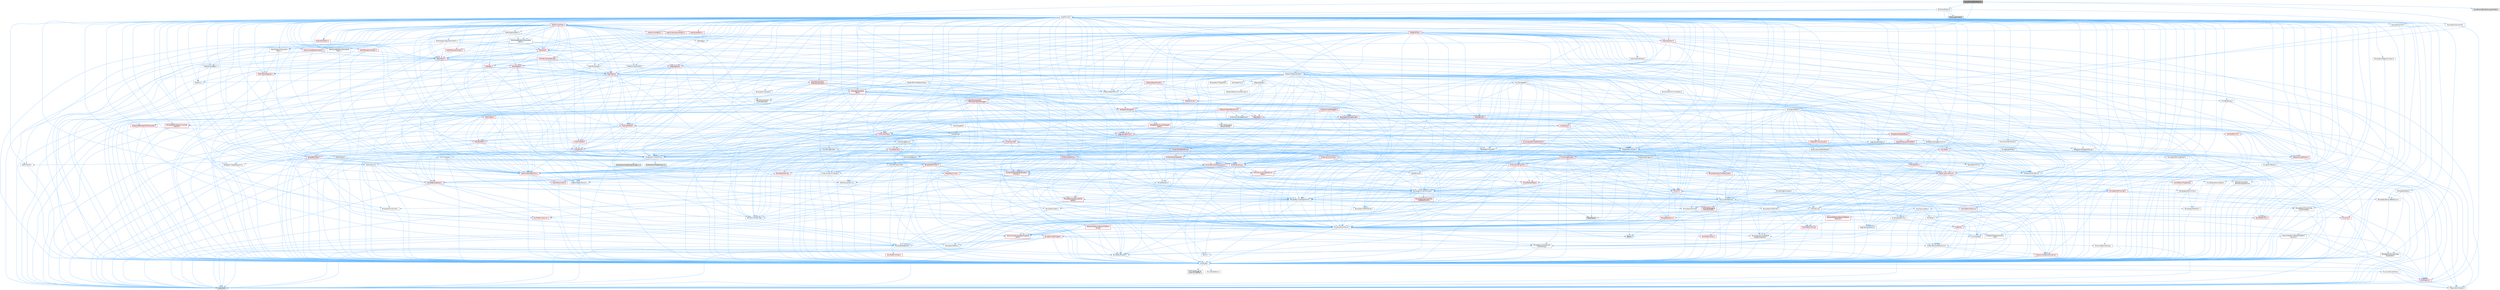 digraph "SoundSourceBusFactory.h"
{
 // INTERACTIVE_SVG=YES
 // LATEX_PDF_SIZE
  bgcolor="transparent";
  edge [fontname=Helvetica,fontsize=10,labelfontname=Helvetica,labelfontsize=10];
  node [fontname=Helvetica,fontsize=10,shape=box,height=0.2,width=0.4];
  Node1 [id="Node000001",label="SoundSourceBusFactory.h",height=0.2,width=0.4,color="gray40", fillcolor="grey60", style="filled", fontcolor="black",tooltip=" "];
  Node1 -> Node2 [id="edge1_Node000001_Node000002",color="steelblue1",style="solid",tooltip=" "];
  Node2 [id="Node000002",label="Factories/Factory.h",height=0.2,width=0.4,color="grey40", fillcolor="white", style="filled",URL="$d2/d2f/Factory_8h.html",tooltip=" "];
  Node2 -> Node3 [id="edge2_Node000002_Node000003",color="steelblue1",style="solid",tooltip=" "];
  Node3 [id="Node000003",label="CoreMinimal.h",height=0.2,width=0.4,color="grey40", fillcolor="white", style="filled",URL="$d7/d67/CoreMinimal_8h.html",tooltip=" "];
  Node3 -> Node4 [id="edge3_Node000003_Node000004",color="steelblue1",style="solid",tooltip=" "];
  Node4 [id="Node000004",label="CoreTypes.h",height=0.2,width=0.4,color="grey40", fillcolor="white", style="filled",URL="$dc/dec/CoreTypes_8h.html",tooltip=" "];
  Node4 -> Node5 [id="edge4_Node000004_Node000005",color="steelblue1",style="solid",tooltip=" "];
  Node5 [id="Node000005",label="HAL/Platform.h",height=0.2,width=0.4,color="red", fillcolor="#FFF0F0", style="filled",URL="$d9/dd0/Platform_8h.html",tooltip=" "];
  Node5 -> Node8 [id="edge5_Node000005_Node000008",color="steelblue1",style="solid",tooltip=" "];
  Node8 [id="Node000008",label="type_traits",height=0.2,width=0.4,color="grey60", fillcolor="#E0E0E0", style="filled",tooltip=" "];
  Node5 -> Node9 [id="edge6_Node000005_Node000009",color="steelblue1",style="solid",tooltip=" "];
  Node9 [id="Node000009",label="PreprocessorHelpers.h",height=0.2,width=0.4,color="grey40", fillcolor="white", style="filled",URL="$db/ddb/PreprocessorHelpers_8h.html",tooltip=" "];
  Node4 -> Node15 [id="edge7_Node000004_Node000015",color="steelblue1",style="solid",tooltip=" "];
  Node15 [id="Node000015",label="ProfilingDebugging\l/UMemoryDefines.h",height=0.2,width=0.4,color="grey40", fillcolor="white", style="filled",URL="$d2/da2/UMemoryDefines_8h.html",tooltip=" "];
  Node4 -> Node16 [id="edge8_Node000004_Node000016",color="steelblue1",style="solid",tooltip=" "];
  Node16 [id="Node000016",label="Misc/CoreMiscDefines.h",height=0.2,width=0.4,color="grey40", fillcolor="white", style="filled",URL="$da/d38/CoreMiscDefines_8h.html",tooltip=" "];
  Node16 -> Node5 [id="edge9_Node000016_Node000005",color="steelblue1",style="solid",tooltip=" "];
  Node16 -> Node9 [id="edge10_Node000016_Node000009",color="steelblue1",style="solid",tooltip=" "];
  Node4 -> Node17 [id="edge11_Node000004_Node000017",color="steelblue1",style="solid",tooltip=" "];
  Node17 [id="Node000017",label="Misc/CoreDefines.h",height=0.2,width=0.4,color="grey40", fillcolor="white", style="filled",URL="$d3/dd2/CoreDefines_8h.html",tooltip=" "];
  Node3 -> Node18 [id="edge12_Node000003_Node000018",color="steelblue1",style="solid",tooltip=" "];
  Node18 [id="Node000018",label="CoreFwd.h",height=0.2,width=0.4,color="red", fillcolor="#FFF0F0", style="filled",URL="$d1/d1e/CoreFwd_8h.html",tooltip=" "];
  Node18 -> Node4 [id="edge13_Node000018_Node000004",color="steelblue1",style="solid",tooltip=" "];
  Node18 -> Node19 [id="edge14_Node000018_Node000019",color="steelblue1",style="solid",tooltip=" "];
  Node19 [id="Node000019",label="Containers/ContainersFwd.h",height=0.2,width=0.4,color="grey40", fillcolor="white", style="filled",URL="$d4/d0a/ContainersFwd_8h.html",tooltip=" "];
  Node19 -> Node5 [id="edge15_Node000019_Node000005",color="steelblue1",style="solid",tooltip=" "];
  Node19 -> Node4 [id="edge16_Node000019_Node000004",color="steelblue1",style="solid",tooltip=" "];
  Node19 -> Node20 [id="edge17_Node000019_Node000020",color="steelblue1",style="solid",tooltip=" "];
  Node20 [id="Node000020",label="Traits/IsContiguousContainer.h",height=0.2,width=0.4,color="red", fillcolor="#FFF0F0", style="filled",URL="$d5/d3c/IsContiguousContainer_8h.html",tooltip=" "];
  Node20 -> Node4 [id="edge18_Node000020_Node000004",color="steelblue1",style="solid",tooltip=" "];
  Node18 -> Node24 [id="edge19_Node000018_Node000024",color="steelblue1",style="solid",tooltip=" "];
  Node24 [id="Node000024",label="UObject/UObjectHierarchy\lFwd.h",height=0.2,width=0.4,color="grey40", fillcolor="white", style="filled",URL="$d3/d13/UObjectHierarchyFwd_8h.html",tooltip=" "];
  Node3 -> Node24 [id="edge20_Node000003_Node000024",color="steelblue1",style="solid",tooltip=" "];
  Node3 -> Node19 [id="edge21_Node000003_Node000019",color="steelblue1",style="solid",tooltip=" "];
  Node3 -> Node25 [id="edge22_Node000003_Node000025",color="steelblue1",style="solid",tooltip=" "];
  Node25 [id="Node000025",label="Misc/VarArgs.h",height=0.2,width=0.4,color="grey40", fillcolor="white", style="filled",URL="$d5/d6f/VarArgs_8h.html",tooltip=" "];
  Node25 -> Node4 [id="edge23_Node000025_Node000004",color="steelblue1",style="solid",tooltip=" "];
  Node3 -> Node26 [id="edge24_Node000003_Node000026",color="steelblue1",style="solid",tooltip=" "];
  Node26 [id="Node000026",label="Logging/LogVerbosity.h",height=0.2,width=0.4,color="grey40", fillcolor="white", style="filled",URL="$d2/d8f/LogVerbosity_8h.html",tooltip=" "];
  Node26 -> Node4 [id="edge25_Node000026_Node000004",color="steelblue1",style="solid",tooltip=" "];
  Node3 -> Node27 [id="edge26_Node000003_Node000027",color="steelblue1",style="solid",tooltip=" "];
  Node27 [id="Node000027",label="Misc/OutputDevice.h",height=0.2,width=0.4,color="grey40", fillcolor="white", style="filled",URL="$d7/d32/OutputDevice_8h.html",tooltip=" "];
  Node27 -> Node18 [id="edge27_Node000027_Node000018",color="steelblue1",style="solid",tooltip=" "];
  Node27 -> Node4 [id="edge28_Node000027_Node000004",color="steelblue1",style="solid",tooltip=" "];
  Node27 -> Node26 [id="edge29_Node000027_Node000026",color="steelblue1",style="solid",tooltip=" "];
  Node27 -> Node25 [id="edge30_Node000027_Node000025",color="steelblue1",style="solid",tooltip=" "];
  Node27 -> Node28 [id="edge31_Node000027_Node000028",color="steelblue1",style="solid",tooltip=" "];
  Node28 [id="Node000028",label="Templates/IsArrayOrRefOf\lTypeByPredicate.h",height=0.2,width=0.4,color="grey40", fillcolor="white", style="filled",URL="$d6/da1/IsArrayOrRefOfTypeByPredicate_8h.html",tooltip=" "];
  Node28 -> Node4 [id="edge32_Node000028_Node000004",color="steelblue1",style="solid",tooltip=" "];
  Node27 -> Node29 [id="edge33_Node000027_Node000029",color="steelblue1",style="solid",tooltip=" "];
  Node29 [id="Node000029",label="Templates/IsValidVariadic\lFunctionArg.h",height=0.2,width=0.4,color="grey40", fillcolor="white", style="filled",URL="$d0/dc8/IsValidVariadicFunctionArg_8h.html",tooltip=" "];
  Node29 -> Node4 [id="edge34_Node000029_Node000004",color="steelblue1",style="solid",tooltip=" "];
  Node29 -> Node30 [id="edge35_Node000029_Node000030",color="steelblue1",style="solid",tooltip=" "];
  Node30 [id="Node000030",label="IsEnum.h",height=0.2,width=0.4,color="grey40", fillcolor="white", style="filled",URL="$d4/de5/IsEnum_8h.html",tooltip=" "];
  Node29 -> Node8 [id="edge36_Node000029_Node000008",color="steelblue1",style="solid",tooltip=" "];
  Node27 -> Node31 [id="edge37_Node000027_Node000031",color="steelblue1",style="solid",tooltip=" "];
  Node31 [id="Node000031",label="Traits/IsCharEncodingCompatible\lWith.h",height=0.2,width=0.4,color="red", fillcolor="#FFF0F0", style="filled",URL="$df/dd1/IsCharEncodingCompatibleWith_8h.html",tooltip=" "];
  Node31 -> Node8 [id="edge38_Node000031_Node000008",color="steelblue1",style="solid",tooltip=" "];
  Node3 -> Node33 [id="edge39_Node000003_Node000033",color="steelblue1",style="solid",tooltip=" "];
  Node33 [id="Node000033",label="HAL/PlatformCrt.h",height=0.2,width=0.4,color="red", fillcolor="#FFF0F0", style="filled",URL="$d8/d75/PlatformCrt_8h.html",tooltip=" "];
  Node3 -> Node43 [id="edge40_Node000003_Node000043",color="steelblue1",style="solid",tooltip=" "];
  Node43 [id="Node000043",label="HAL/PlatformMisc.h",height=0.2,width=0.4,color="red", fillcolor="#FFF0F0", style="filled",URL="$d0/df5/PlatformMisc_8h.html",tooltip=" "];
  Node43 -> Node4 [id="edge41_Node000043_Node000004",color="steelblue1",style="solid",tooltip=" "];
  Node3 -> Node62 [id="edge42_Node000003_Node000062",color="steelblue1",style="solid",tooltip=" "];
  Node62 [id="Node000062",label="Misc/AssertionMacros.h",height=0.2,width=0.4,color="grey40", fillcolor="white", style="filled",URL="$d0/dfa/AssertionMacros_8h.html",tooltip=" "];
  Node62 -> Node4 [id="edge43_Node000062_Node000004",color="steelblue1",style="solid",tooltip=" "];
  Node62 -> Node5 [id="edge44_Node000062_Node000005",color="steelblue1",style="solid",tooltip=" "];
  Node62 -> Node43 [id="edge45_Node000062_Node000043",color="steelblue1",style="solid",tooltip=" "];
  Node62 -> Node9 [id="edge46_Node000062_Node000009",color="steelblue1",style="solid",tooltip=" "];
  Node62 -> Node63 [id="edge47_Node000062_Node000063",color="steelblue1",style="solid",tooltip=" "];
  Node63 [id="Node000063",label="Templates/EnableIf.h",height=0.2,width=0.4,color="grey40", fillcolor="white", style="filled",URL="$d7/d60/EnableIf_8h.html",tooltip=" "];
  Node63 -> Node4 [id="edge48_Node000063_Node000004",color="steelblue1",style="solid",tooltip=" "];
  Node62 -> Node28 [id="edge49_Node000062_Node000028",color="steelblue1",style="solid",tooltip=" "];
  Node62 -> Node29 [id="edge50_Node000062_Node000029",color="steelblue1",style="solid",tooltip=" "];
  Node62 -> Node31 [id="edge51_Node000062_Node000031",color="steelblue1",style="solid",tooltip=" "];
  Node62 -> Node25 [id="edge52_Node000062_Node000025",color="steelblue1",style="solid",tooltip=" "];
  Node62 -> Node64 [id="edge53_Node000062_Node000064",color="steelblue1",style="solid",tooltip=" "];
  Node64 [id="Node000064",label="String/FormatStringSan.h",height=0.2,width=0.4,color="red", fillcolor="#FFF0F0", style="filled",URL="$d3/d8b/FormatStringSan_8h.html",tooltip=" "];
  Node64 -> Node8 [id="edge54_Node000064_Node000008",color="steelblue1",style="solid",tooltip=" "];
  Node64 -> Node4 [id="edge55_Node000064_Node000004",color="steelblue1",style="solid",tooltip=" "];
  Node64 -> Node65 [id="edge56_Node000064_Node000065",color="steelblue1",style="solid",tooltip=" "];
  Node65 [id="Node000065",label="Templates/Requires.h",height=0.2,width=0.4,color="grey40", fillcolor="white", style="filled",URL="$dc/d96/Requires_8h.html",tooltip=" "];
  Node65 -> Node63 [id="edge57_Node000065_Node000063",color="steelblue1",style="solid",tooltip=" "];
  Node65 -> Node8 [id="edge58_Node000065_Node000008",color="steelblue1",style="solid",tooltip=" "];
  Node64 -> Node66 [id="edge59_Node000064_Node000066",color="steelblue1",style="solid",tooltip=" "];
  Node66 [id="Node000066",label="Templates/Identity.h",height=0.2,width=0.4,color="grey40", fillcolor="white", style="filled",URL="$d0/dd5/Identity_8h.html",tooltip=" "];
  Node64 -> Node29 [id="edge60_Node000064_Node000029",color="steelblue1",style="solid",tooltip=" "];
  Node64 -> Node19 [id="edge61_Node000064_Node000019",color="steelblue1",style="solid",tooltip=" "];
  Node62 -> Node70 [id="edge62_Node000062_Node000070",color="steelblue1",style="solid",tooltip=" "];
  Node70 [id="Node000070",label="atomic",height=0.2,width=0.4,color="grey60", fillcolor="#E0E0E0", style="filled",tooltip=" "];
  Node3 -> Node71 [id="edge63_Node000003_Node000071",color="steelblue1",style="solid",tooltip=" "];
  Node71 [id="Node000071",label="Templates/IsPointer.h",height=0.2,width=0.4,color="grey40", fillcolor="white", style="filled",URL="$d7/d05/IsPointer_8h.html",tooltip=" "];
  Node71 -> Node4 [id="edge64_Node000071_Node000004",color="steelblue1",style="solid",tooltip=" "];
  Node3 -> Node72 [id="edge65_Node000003_Node000072",color="steelblue1",style="solid",tooltip=" "];
  Node72 [id="Node000072",label="HAL/PlatformMemory.h",height=0.2,width=0.4,color="red", fillcolor="#FFF0F0", style="filled",URL="$de/d68/PlatformMemory_8h.html",tooltip=" "];
  Node72 -> Node4 [id="edge66_Node000072_Node000004",color="steelblue1",style="solid",tooltip=" "];
  Node72 -> Node73 [id="edge67_Node000072_Node000073",color="steelblue1",style="solid",tooltip=" "];
  Node73 [id="Node000073",label="GenericPlatform/GenericPlatform\lMemory.h",height=0.2,width=0.4,color="red", fillcolor="#FFF0F0", style="filled",URL="$dd/d22/GenericPlatformMemory_8h.html",tooltip=" "];
  Node73 -> Node18 [id="edge68_Node000073_Node000018",color="steelblue1",style="solid",tooltip=" "];
  Node73 -> Node4 [id="edge69_Node000073_Node000004",color="steelblue1",style="solid",tooltip=" "];
  Node73 -> Node74 [id="edge70_Node000073_Node000074",color="steelblue1",style="solid",tooltip=" "];
  Node74 [id="Node000074",label="HAL/PlatformString.h",height=0.2,width=0.4,color="red", fillcolor="#FFF0F0", style="filled",URL="$db/db5/PlatformString_8h.html",tooltip=" "];
  Node74 -> Node4 [id="edge71_Node000074_Node000004",color="steelblue1",style="solid",tooltip=" "];
  Node3 -> Node55 [id="edge72_Node000003_Node000055",color="steelblue1",style="solid",tooltip=" "];
  Node55 [id="Node000055",label="HAL/PlatformAtomics.h",height=0.2,width=0.4,color="red", fillcolor="#FFF0F0", style="filled",URL="$d3/d36/PlatformAtomics_8h.html",tooltip=" "];
  Node55 -> Node4 [id="edge73_Node000055_Node000004",color="steelblue1",style="solid",tooltip=" "];
  Node3 -> Node77 [id="edge74_Node000003_Node000077",color="steelblue1",style="solid",tooltip=" "];
  Node77 [id="Node000077",label="Misc/Exec.h",height=0.2,width=0.4,color="grey40", fillcolor="white", style="filled",URL="$de/ddb/Exec_8h.html",tooltip=" "];
  Node77 -> Node4 [id="edge75_Node000077_Node000004",color="steelblue1",style="solid",tooltip=" "];
  Node77 -> Node62 [id="edge76_Node000077_Node000062",color="steelblue1",style="solid",tooltip=" "];
  Node3 -> Node78 [id="edge77_Node000003_Node000078",color="steelblue1",style="solid",tooltip=" "];
  Node78 [id="Node000078",label="HAL/MemoryBase.h",height=0.2,width=0.4,color="grey40", fillcolor="white", style="filled",URL="$d6/d9f/MemoryBase_8h.html",tooltip=" "];
  Node78 -> Node4 [id="edge78_Node000078_Node000004",color="steelblue1",style="solid",tooltip=" "];
  Node78 -> Node55 [id="edge79_Node000078_Node000055",color="steelblue1",style="solid",tooltip=" "];
  Node78 -> Node33 [id="edge80_Node000078_Node000033",color="steelblue1",style="solid",tooltip=" "];
  Node78 -> Node77 [id="edge81_Node000078_Node000077",color="steelblue1",style="solid",tooltip=" "];
  Node78 -> Node27 [id="edge82_Node000078_Node000027",color="steelblue1",style="solid",tooltip=" "];
  Node78 -> Node79 [id="edge83_Node000078_Node000079",color="steelblue1",style="solid",tooltip=" "];
  Node79 [id="Node000079",label="Templates/Atomic.h",height=0.2,width=0.4,color="red", fillcolor="#FFF0F0", style="filled",URL="$d3/d91/Atomic_8h.html",tooltip=" "];
  Node79 -> Node70 [id="edge84_Node000079_Node000070",color="steelblue1",style="solid",tooltip=" "];
  Node3 -> Node88 [id="edge85_Node000003_Node000088",color="steelblue1",style="solid",tooltip=" "];
  Node88 [id="Node000088",label="HAL/UnrealMemory.h",height=0.2,width=0.4,color="grey40", fillcolor="white", style="filled",URL="$d9/d96/UnrealMemory_8h.html",tooltip=" "];
  Node88 -> Node4 [id="edge86_Node000088_Node000004",color="steelblue1",style="solid",tooltip=" "];
  Node88 -> Node73 [id="edge87_Node000088_Node000073",color="steelblue1",style="solid",tooltip=" "];
  Node88 -> Node78 [id="edge88_Node000088_Node000078",color="steelblue1",style="solid",tooltip=" "];
  Node88 -> Node72 [id="edge89_Node000088_Node000072",color="steelblue1",style="solid",tooltip=" "];
  Node88 -> Node89 [id="edge90_Node000088_Node000089",color="steelblue1",style="solid",tooltip=" "];
  Node89 [id="Node000089",label="ProfilingDebugging\l/MemoryTrace.h",height=0.2,width=0.4,color="red", fillcolor="#FFF0F0", style="filled",URL="$da/dd7/MemoryTrace_8h.html",tooltip=" "];
  Node89 -> Node5 [id="edge91_Node000089_Node000005",color="steelblue1",style="solid",tooltip=" "];
  Node89 -> Node50 [id="edge92_Node000089_Node000050",color="steelblue1",style="solid",tooltip=" "];
  Node50 [id="Node000050",label="Misc/EnumClassFlags.h",height=0.2,width=0.4,color="grey40", fillcolor="white", style="filled",URL="$d8/de7/EnumClassFlags_8h.html",tooltip=" "];
  Node89 -> Node61 [id="edge93_Node000089_Node000061",color="steelblue1",style="solid",tooltip=" "];
  Node61 [id="Node000061",label="Trace/Trace.h",height=0.2,width=0.4,color="grey60", fillcolor="#E0E0E0", style="filled",tooltip=" "];
  Node88 -> Node71 [id="edge94_Node000088_Node000071",color="steelblue1",style="solid",tooltip=" "];
  Node3 -> Node90 [id="edge95_Node000003_Node000090",color="steelblue1",style="solid",tooltip=" "];
  Node90 [id="Node000090",label="Templates/IsArithmetic.h",height=0.2,width=0.4,color="grey40", fillcolor="white", style="filled",URL="$d2/d5d/IsArithmetic_8h.html",tooltip=" "];
  Node90 -> Node4 [id="edge96_Node000090_Node000004",color="steelblue1",style="solid",tooltip=" "];
  Node3 -> Node84 [id="edge97_Node000003_Node000084",color="steelblue1",style="solid",tooltip=" "];
  Node84 [id="Node000084",label="Templates/AndOrNot.h",height=0.2,width=0.4,color="grey40", fillcolor="white", style="filled",URL="$db/d0a/AndOrNot_8h.html",tooltip=" "];
  Node84 -> Node4 [id="edge98_Node000084_Node000004",color="steelblue1",style="solid",tooltip=" "];
  Node3 -> Node91 [id="edge99_Node000003_Node000091",color="steelblue1",style="solid",tooltip=" "];
  Node91 [id="Node000091",label="Templates/IsPODType.h",height=0.2,width=0.4,color="grey40", fillcolor="white", style="filled",URL="$d7/db1/IsPODType_8h.html",tooltip=" "];
  Node91 -> Node4 [id="edge100_Node000091_Node000004",color="steelblue1",style="solid",tooltip=" "];
  Node3 -> Node92 [id="edge101_Node000003_Node000092",color="steelblue1",style="solid",tooltip=" "];
  Node92 [id="Node000092",label="Templates/IsUECoreType.h",height=0.2,width=0.4,color="grey40", fillcolor="white", style="filled",URL="$d1/db8/IsUECoreType_8h.html",tooltip=" "];
  Node92 -> Node4 [id="edge102_Node000092_Node000004",color="steelblue1",style="solid",tooltip=" "];
  Node92 -> Node8 [id="edge103_Node000092_Node000008",color="steelblue1",style="solid",tooltip=" "];
  Node3 -> Node85 [id="edge104_Node000003_Node000085",color="steelblue1",style="solid",tooltip=" "];
  Node85 [id="Node000085",label="Templates/IsTriviallyCopy\lConstructible.h",height=0.2,width=0.4,color="grey40", fillcolor="white", style="filled",URL="$d3/d78/IsTriviallyCopyConstructible_8h.html",tooltip=" "];
  Node85 -> Node4 [id="edge105_Node000085_Node000004",color="steelblue1",style="solid",tooltip=" "];
  Node85 -> Node8 [id="edge106_Node000085_Node000008",color="steelblue1",style="solid",tooltip=" "];
  Node3 -> Node93 [id="edge107_Node000003_Node000093",color="steelblue1",style="solid",tooltip=" "];
  Node93 [id="Node000093",label="Templates/UnrealTypeTraits.h",height=0.2,width=0.4,color="grey40", fillcolor="white", style="filled",URL="$d2/d2d/UnrealTypeTraits_8h.html",tooltip=" "];
  Node93 -> Node4 [id="edge108_Node000093_Node000004",color="steelblue1",style="solid",tooltip=" "];
  Node93 -> Node71 [id="edge109_Node000093_Node000071",color="steelblue1",style="solid",tooltip=" "];
  Node93 -> Node62 [id="edge110_Node000093_Node000062",color="steelblue1",style="solid",tooltip=" "];
  Node93 -> Node84 [id="edge111_Node000093_Node000084",color="steelblue1",style="solid",tooltip=" "];
  Node93 -> Node63 [id="edge112_Node000093_Node000063",color="steelblue1",style="solid",tooltip=" "];
  Node93 -> Node90 [id="edge113_Node000093_Node000090",color="steelblue1",style="solid",tooltip=" "];
  Node93 -> Node30 [id="edge114_Node000093_Node000030",color="steelblue1",style="solid",tooltip=" "];
  Node93 -> Node94 [id="edge115_Node000093_Node000094",color="steelblue1",style="solid",tooltip=" "];
  Node94 [id="Node000094",label="Templates/Models.h",height=0.2,width=0.4,color="grey40", fillcolor="white", style="filled",URL="$d3/d0c/Models_8h.html",tooltip=" "];
  Node94 -> Node66 [id="edge116_Node000094_Node000066",color="steelblue1",style="solid",tooltip=" "];
  Node93 -> Node91 [id="edge117_Node000093_Node000091",color="steelblue1",style="solid",tooltip=" "];
  Node93 -> Node92 [id="edge118_Node000093_Node000092",color="steelblue1",style="solid",tooltip=" "];
  Node93 -> Node85 [id="edge119_Node000093_Node000085",color="steelblue1",style="solid",tooltip=" "];
  Node3 -> Node63 [id="edge120_Node000003_Node000063",color="steelblue1",style="solid",tooltip=" "];
  Node3 -> Node95 [id="edge121_Node000003_Node000095",color="steelblue1",style="solid",tooltip=" "];
  Node95 [id="Node000095",label="Templates/RemoveReference.h",height=0.2,width=0.4,color="grey40", fillcolor="white", style="filled",URL="$da/dbe/RemoveReference_8h.html",tooltip=" "];
  Node95 -> Node4 [id="edge122_Node000095_Node000004",color="steelblue1",style="solid",tooltip=" "];
  Node3 -> Node96 [id="edge123_Node000003_Node000096",color="steelblue1",style="solid",tooltip=" "];
  Node96 [id="Node000096",label="Templates/IntegralConstant.h",height=0.2,width=0.4,color="grey40", fillcolor="white", style="filled",URL="$db/d1b/IntegralConstant_8h.html",tooltip=" "];
  Node96 -> Node4 [id="edge124_Node000096_Node000004",color="steelblue1",style="solid",tooltip=" "];
  Node3 -> Node97 [id="edge125_Node000003_Node000097",color="steelblue1",style="solid",tooltip=" "];
  Node97 [id="Node000097",label="Templates/IsClass.h",height=0.2,width=0.4,color="grey40", fillcolor="white", style="filled",URL="$db/dcb/IsClass_8h.html",tooltip=" "];
  Node97 -> Node4 [id="edge126_Node000097_Node000004",color="steelblue1",style="solid",tooltip=" "];
  Node3 -> Node98 [id="edge127_Node000003_Node000098",color="steelblue1",style="solid",tooltip=" "];
  Node98 [id="Node000098",label="Templates/TypeCompatible\lBytes.h",height=0.2,width=0.4,color="red", fillcolor="#FFF0F0", style="filled",URL="$df/d0a/TypeCompatibleBytes_8h.html",tooltip=" "];
  Node98 -> Node4 [id="edge128_Node000098_Node000004",color="steelblue1",style="solid",tooltip=" "];
  Node98 -> Node8 [id="edge129_Node000098_Node000008",color="steelblue1",style="solid",tooltip=" "];
  Node3 -> Node20 [id="edge130_Node000003_Node000020",color="steelblue1",style="solid",tooltip=" "];
  Node3 -> Node99 [id="edge131_Node000003_Node000099",color="steelblue1",style="solid",tooltip=" "];
  Node99 [id="Node000099",label="Templates/UnrealTemplate.h",height=0.2,width=0.4,color="grey40", fillcolor="white", style="filled",URL="$d4/d24/UnrealTemplate_8h.html",tooltip=" "];
  Node99 -> Node4 [id="edge132_Node000099_Node000004",color="steelblue1",style="solid",tooltip=" "];
  Node99 -> Node71 [id="edge133_Node000099_Node000071",color="steelblue1",style="solid",tooltip=" "];
  Node99 -> Node88 [id="edge134_Node000099_Node000088",color="steelblue1",style="solid",tooltip=" "];
  Node99 -> Node100 [id="edge135_Node000099_Node000100",color="steelblue1",style="solid",tooltip=" "];
  Node100 [id="Node000100",label="Templates/CopyQualifiers\lAndRefsFromTo.h",height=0.2,width=0.4,color="red", fillcolor="#FFF0F0", style="filled",URL="$d3/db3/CopyQualifiersAndRefsFromTo_8h.html",tooltip=" "];
  Node99 -> Node93 [id="edge136_Node000099_Node000093",color="steelblue1",style="solid",tooltip=" "];
  Node99 -> Node95 [id="edge137_Node000099_Node000095",color="steelblue1",style="solid",tooltip=" "];
  Node99 -> Node65 [id="edge138_Node000099_Node000065",color="steelblue1",style="solid",tooltip=" "];
  Node99 -> Node98 [id="edge139_Node000099_Node000098",color="steelblue1",style="solid",tooltip=" "];
  Node99 -> Node66 [id="edge140_Node000099_Node000066",color="steelblue1",style="solid",tooltip=" "];
  Node99 -> Node20 [id="edge141_Node000099_Node000020",color="steelblue1",style="solid",tooltip=" "];
  Node99 -> Node102 [id="edge142_Node000099_Node000102",color="steelblue1",style="solid",tooltip=" "];
  Node102 [id="Node000102",label="Traits/UseBitwiseSwap.h",height=0.2,width=0.4,color="grey40", fillcolor="white", style="filled",URL="$db/df3/UseBitwiseSwap_8h.html",tooltip=" "];
  Node102 -> Node4 [id="edge143_Node000102_Node000004",color="steelblue1",style="solid",tooltip=" "];
  Node102 -> Node8 [id="edge144_Node000102_Node000008",color="steelblue1",style="solid",tooltip=" "];
  Node99 -> Node8 [id="edge145_Node000099_Node000008",color="steelblue1",style="solid",tooltip=" "];
  Node3 -> Node48 [id="edge146_Node000003_Node000048",color="steelblue1",style="solid",tooltip=" "];
  Node48 [id="Node000048",label="Math/NumericLimits.h",height=0.2,width=0.4,color="grey40", fillcolor="white", style="filled",URL="$df/d1b/NumericLimits_8h.html",tooltip=" "];
  Node48 -> Node4 [id="edge147_Node000048_Node000004",color="steelblue1",style="solid",tooltip=" "];
  Node3 -> Node103 [id="edge148_Node000003_Node000103",color="steelblue1",style="solid",tooltip=" "];
  Node103 [id="Node000103",label="HAL/PlatformMath.h",height=0.2,width=0.4,color="red", fillcolor="#FFF0F0", style="filled",URL="$dc/d53/PlatformMath_8h.html",tooltip=" "];
  Node103 -> Node4 [id="edge149_Node000103_Node000004",color="steelblue1",style="solid",tooltip=" "];
  Node3 -> Node86 [id="edge150_Node000003_Node000086",color="steelblue1",style="solid",tooltip=" "];
  Node86 [id="Node000086",label="Templates/IsTriviallyCopy\lAssignable.h",height=0.2,width=0.4,color="grey40", fillcolor="white", style="filled",URL="$d2/df2/IsTriviallyCopyAssignable_8h.html",tooltip=" "];
  Node86 -> Node4 [id="edge151_Node000086_Node000004",color="steelblue1",style="solid",tooltip=" "];
  Node86 -> Node8 [id="edge152_Node000086_Node000008",color="steelblue1",style="solid",tooltip=" "];
  Node3 -> Node111 [id="edge153_Node000003_Node000111",color="steelblue1",style="solid",tooltip=" "];
  Node111 [id="Node000111",label="Templates/MemoryOps.h",height=0.2,width=0.4,color="red", fillcolor="#FFF0F0", style="filled",URL="$db/dea/MemoryOps_8h.html",tooltip=" "];
  Node111 -> Node4 [id="edge154_Node000111_Node000004",color="steelblue1",style="solid",tooltip=" "];
  Node111 -> Node88 [id="edge155_Node000111_Node000088",color="steelblue1",style="solid",tooltip=" "];
  Node111 -> Node86 [id="edge156_Node000111_Node000086",color="steelblue1",style="solid",tooltip=" "];
  Node111 -> Node85 [id="edge157_Node000111_Node000085",color="steelblue1",style="solid",tooltip=" "];
  Node111 -> Node65 [id="edge158_Node000111_Node000065",color="steelblue1",style="solid",tooltip=" "];
  Node111 -> Node93 [id="edge159_Node000111_Node000093",color="steelblue1",style="solid",tooltip=" "];
  Node111 -> Node102 [id="edge160_Node000111_Node000102",color="steelblue1",style="solid",tooltip=" "];
  Node111 -> Node8 [id="edge161_Node000111_Node000008",color="steelblue1",style="solid",tooltip=" "];
  Node3 -> Node112 [id="edge162_Node000003_Node000112",color="steelblue1",style="solid",tooltip=" "];
  Node112 [id="Node000112",label="Containers/ContainerAllocation\lPolicies.h",height=0.2,width=0.4,color="red", fillcolor="#FFF0F0", style="filled",URL="$d7/dff/ContainerAllocationPolicies_8h.html",tooltip=" "];
  Node112 -> Node4 [id="edge163_Node000112_Node000004",color="steelblue1",style="solid",tooltip=" "];
  Node112 -> Node112 [id="edge164_Node000112_Node000112",color="steelblue1",style="solid",tooltip=" "];
  Node112 -> Node103 [id="edge165_Node000112_Node000103",color="steelblue1",style="solid",tooltip=" "];
  Node112 -> Node88 [id="edge166_Node000112_Node000088",color="steelblue1",style="solid",tooltip=" "];
  Node112 -> Node48 [id="edge167_Node000112_Node000048",color="steelblue1",style="solid",tooltip=" "];
  Node112 -> Node62 [id="edge168_Node000112_Node000062",color="steelblue1",style="solid",tooltip=" "];
  Node112 -> Node111 [id="edge169_Node000112_Node000111",color="steelblue1",style="solid",tooltip=" "];
  Node112 -> Node98 [id="edge170_Node000112_Node000098",color="steelblue1",style="solid",tooltip=" "];
  Node112 -> Node8 [id="edge171_Node000112_Node000008",color="steelblue1",style="solid",tooltip=" "];
  Node3 -> Node115 [id="edge172_Node000003_Node000115",color="steelblue1",style="solid",tooltip=" "];
  Node115 [id="Node000115",label="Templates/IsEnumClass.h",height=0.2,width=0.4,color="grey40", fillcolor="white", style="filled",URL="$d7/d15/IsEnumClass_8h.html",tooltip=" "];
  Node115 -> Node4 [id="edge173_Node000115_Node000004",color="steelblue1",style="solid",tooltip=" "];
  Node115 -> Node84 [id="edge174_Node000115_Node000084",color="steelblue1",style="solid",tooltip=" "];
  Node3 -> Node116 [id="edge175_Node000003_Node000116",color="steelblue1",style="solid",tooltip=" "];
  Node116 [id="Node000116",label="HAL/PlatformProperties.h",height=0.2,width=0.4,color="red", fillcolor="#FFF0F0", style="filled",URL="$d9/db0/PlatformProperties_8h.html",tooltip=" "];
  Node116 -> Node4 [id="edge176_Node000116_Node000004",color="steelblue1",style="solid",tooltip=" "];
  Node3 -> Node119 [id="edge177_Node000003_Node000119",color="steelblue1",style="solid",tooltip=" "];
  Node119 [id="Node000119",label="Misc/EngineVersionBase.h",height=0.2,width=0.4,color="grey40", fillcolor="white", style="filled",URL="$d5/d2b/EngineVersionBase_8h.html",tooltip=" "];
  Node119 -> Node4 [id="edge178_Node000119_Node000004",color="steelblue1",style="solid",tooltip=" "];
  Node3 -> Node120 [id="edge179_Node000003_Node000120",color="steelblue1",style="solid",tooltip=" "];
  Node120 [id="Node000120",label="Internationalization\l/TextNamespaceFwd.h",height=0.2,width=0.4,color="grey40", fillcolor="white", style="filled",URL="$d8/d97/TextNamespaceFwd_8h.html",tooltip=" "];
  Node120 -> Node4 [id="edge180_Node000120_Node000004",color="steelblue1",style="solid",tooltip=" "];
  Node3 -> Node121 [id="edge181_Node000003_Node000121",color="steelblue1",style="solid",tooltip=" "];
  Node121 [id="Node000121",label="Serialization/Archive.h",height=0.2,width=0.4,color="red", fillcolor="#FFF0F0", style="filled",URL="$d7/d3b/Archive_8h.html",tooltip=" "];
  Node121 -> Node18 [id="edge182_Node000121_Node000018",color="steelblue1",style="solid",tooltip=" "];
  Node121 -> Node4 [id="edge183_Node000121_Node000004",color="steelblue1",style="solid",tooltip=" "];
  Node121 -> Node116 [id="edge184_Node000121_Node000116",color="steelblue1",style="solid",tooltip=" "];
  Node121 -> Node120 [id="edge185_Node000121_Node000120",color="steelblue1",style="solid",tooltip=" "];
  Node121 -> Node62 [id="edge186_Node000121_Node000062",color="steelblue1",style="solid",tooltip=" "];
  Node121 -> Node119 [id="edge187_Node000121_Node000119",color="steelblue1",style="solid",tooltip=" "];
  Node121 -> Node25 [id="edge188_Node000121_Node000025",color="steelblue1",style="solid",tooltip=" "];
  Node121 -> Node63 [id="edge189_Node000121_Node000063",color="steelblue1",style="solid",tooltip=" "];
  Node121 -> Node28 [id="edge190_Node000121_Node000028",color="steelblue1",style="solid",tooltip=" "];
  Node121 -> Node115 [id="edge191_Node000121_Node000115",color="steelblue1",style="solid",tooltip=" "];
  Node121 -> Node29 [id="edge192_Node000121_Node000029",color="steelblue1",style="solid",tooltip=" "];
  Node121 -> Node99 [id="edge193_Node000121_Node000099",color="steelblue1",style="solid",tooltip=" "];
  Node121 -> Node31 [id="edge194_Node000121_Node000031",color="steelblue1",style="solid",tooltip=" "];
  Node121 -> Node124 [id="edge195_Node000121_Node000124",color="steelblue1",style="solid",tooltip=" "];
  Node124 [id="Node000124",label="UObject/ObjectVersion.h",height=0.2,width=0.4,color="grey40", fillcolor="white", style="filled",URL="$da/d63/ObjectVersion_8h.html",tooltip=" "];
  Node124 -> Node4 [id="edge196_Node000124_Node000004",color="steelblue1",style="solid",tooltip=" "];
  Node3 -> Node125 [id="edge197_Node000003_Node000125",color="steelblue1",style="solid",tooltip=" "];
  Node125 [id="Node000125",label="Templates/Less.h",height=0.2,width=0.4,color="grey40", fillcolor="white", style="filled",URL="$de/dc8/Less_8h.html",tooltip=" "];
  Node125 -> Node4 [id="edge198_Node000125_Node000004",color="steelblue1",style="solid",tooltip=" "];
  Node125 -> Node99 [id="edge199_Node000125_Node000099",color="steelblue1",style="solid",tooltip=" "];
  Node3 -> Node126 [id="edge200_Node000003_Node000126",color="steelblue1",style="solid",tooltip=" "];
  Node126 [id="Node000126",label="Templates/Sorting.h",height=0.2,width=0.4,color="red", fillcolor="#FFF0F0", style="filled",URL="$d3/d9e/Sorting_8h.html",tooltip=" "];
  Node126 -> Node4 [id="edge201_Node000126_Node000004",color="steelblue1",style="solid",tooltip=" "];
  Node126 -> Node103 [id="edge202_Node000126_Node000103",color="steelblue1",style="solid",tooltip=" "];
  Node126 -> Node125 [id="edge203_Node000126_Node000125",color="steelblue1",style="solid",tooltip=" "];
  Node3 -> Node137 [id="edge204_Node000003_Node000137",color="steelblue1",style="solid",tooltip=" "];
  Node137 [id="Node000137",label="Misc/Char.h",height=0.2,width=0.4,color="red", fillcolor="#FFF0F0", style="filled",URL="$d0/d58/Char_8h.html",tooltip=" "];
  Node137 -> Node4 [id="edge205_Node000137_Node000004",color="steelblue1",style="solid",tooltip=" "];
  Node137 -> Node8 [id="edge206_Node000137_Node000008",color="steelblue1",style="solid",tooltip=" "];
  Node3 -> Node140 [id="edge207_Node000003_Node000140",color="steelblue1",style="solid",tooltip=" "];
  Node140 [id="Node000140",label="GenericPlatform/GenericPlatform\lStricmp.h",height=0.2,width=0.4,color="grey40", fillcolor="white", style="filled",URL="$d2/d86/GenericPlatformStricmp_8h.html",tooltip=" "];
  Node140 -> Node4 [id="edge208_Node000140_Node000004",color="steelblue1",style="solid",tooltip=" "];
  Node3 -> Node141 [id="edge209_Node000003_Node000141",color="steelblue1",style="solid",tooltip=" "];
  Node141 [id="Node000141",label="GenericPlatform/GenericPlatform\lString.h",height=0.2,width=0.4,color="red", fillcolor="#FFF0F0", style="filled",URL="$dd/d20/GenericPlatformString_8h.html",tooltip=" "];
  Node141 -> Node4 [id="edge210_Node000141_Node000004",color="steelblue1",style="solid",tooltip=" "];
  Node141 -> Node140 [id="edge211_Node000141_Node000140",color="steelblue1",style="solid",tooltip=" "];
  Node141 -> Node63 [id="edge212_Node000141_Node000063",color="steelblue1",style="solid",tooltip=" "];
  Node141 -> Node31 [id="edge213_Node000141_Node000031",color="steelblue1",style="solid",tooltip=" "];
  Node141 -> Node8 [id="edge214_Node000141_Node000008",color="steelblue1",style="solid",tooltip=" "];
  Node3 -> Node74 [id="edge215_Node000003_Node000074",color="steelblue1",style="solid",tooltip=" "];
  Node3 -> Node144 [id="edge216_Node000003_Node000144",color="steelblue1",style="solid",tooltip=" "];
  Node144 [id="Node000144",label="Misc/CString.h",height=0.2,width=0.4,color="grey40", fillcolor="white", style="filled",URL="$d2/d49/CString_8h.html",tooltip=" "];
  Node144 -> Node4 [id="edge217_Node000144_Node000004",color="steelblue1",style="solid",tooltip=" "];
  Node144 -> Node33 [id="edge218_Node000144_Node000033",color="steelblue1",style="solid",tooltip=" "];
  Node144 -> Node74 [id="edge219_Node000144_Node000074",color="steelblue1",style="solid",tooltip=" "];
  Node144 -> Node62 [id="edge220_Node000144_Node000062",color="steelblue1",style="solid",tooltip=" "];
  Node144 -> Node137 [id="edge221_Node000144_Node000137",color="steelblue1",style="solid",tooltip=" "];
  Node144 -> Node25 [id="edge222_Node000144_Node000025",color="steelblue1",style="solid",tooltip=" "];
  Node144 -> Node28 [id="edge223_Node000144_Node000028",color="steelblue1",style="solid",tooltip=" "];
  Node144 -> Node29 [id="edge224_Node000144_Node000029",color="steelblue1",style="solid",tooltip=" "];
  Node144 -> Node31 [id="edge225_Node000144_Node000031",color="steelblue1",style="solid",tooltip=" "];
  Node3 -> Node145 [id="edge226_Node000003_Node000145",color="steelblue1",style="solid",tooltip=" "];
  Node145 [id="Node000145",label="Misc/Crc.h",height=0.2,width=0.4,color="red", fillcolor="#FFF0F0", style="filled",URL="$d4/dd2/Crc_8h.html",tooltip=" "];
  Node145 -> Node4 [id="edge227_Node000145_Node000004",color="steelblue1",style="solid",tooltip=" "];
  Node145 -> Node74 [id="edge228_Node000145_Node000074",color="steelblue1",style="solid",tooltip=" "];
  Node145 -> Node62 [id="edge229_Node000145_Node000062",color="steelblue1",style="solid",tooltip=" "];
  Node145 -> Node144 [id="edge230_Node000145_Node000144",color="steelblue1",style="solid",tooltip=" "];
  Node145 -> Node137 [id="edge231_Node000145_Node000137",color="steelblue1",style="solid",tooltip=" "];
  Node145 -> Node93 [id="edge232_Node000145_Node000093",color="steelblue1",style="solid",tooltip=" "];
  Node3 -> Node136 [id="edge233_Node000003_Node000136",color="steelblue1",style="solid",tooltip=" "];
  Node136 [id="Node000136",label="Math/UnrealMathUtility.h",height=0.2,width=0.4,color="red", fillcolor="#FFF0F0", style="filled",URL="$db/db8/UnrealMathUtility_8h.html",tooltip=" "];
  Node136 -> Node4 [id="edge234_Node000136_Node000004",color="steelblue1",style="solid",tooltip=" "];
  Node136 -> Node62 [id="edge235_Node000136_Node000062",color="steelblue1",style="solid",tooltip=" "];
  Node136 -> Node103 [id="edge236_Node000136_Node000103",color="steelblue1",style="solid",tooltip=" "];
  Node136 -> Node66 [id="edge237_Node000136_Node000066",color="steelblue1",style="solid",tooltip=" "];
  Node136 -> Node65 [id="edge238_Node000136_Node000065",color="steelblue1",style="solid",tooltip=" "];
  Node3 -> Node146 [id="edge239_Node000003_Node000146",color="steelblue1",style="solid",tooltip=" "];
  Node146 [id="Node000146",label="Containers/UnrealString.h",height=0.2,width=0.4,color="grey40", fillcolor="white", style="filled",URL="$d5/dba/UnrealString_8h.html",tooltip=" "];
  Node146 -> Node147 [id="edge240_Node000146_Node000147",color="steelblue1",style="solid",tooltip=" "];
  Node147 [id="Node000147",label="Containers/UnrealStringIncludes.h.inl",height=0.2,width=0.4,color="grey60", fillcolor="#E0E0E0", style="filled",tooltip=" "];
  Node146 -> Node148 [id="edge241_Node000146_Node000148",color="steelblue1",style="solid",tooltip=" "];
  Node148 [id="Node000148",label="Containers/UnrealString.h.inl",height=0.2,width=0.4,color="grey60", fillcolor="#E0E0E0", style="filled",tooltip=" "];
  Node146 -> Node149 [id="edge242_Node000146_Node000149",color="steelblue1",style="solid",tooltip=" "];
  Node149 [id="Node000149",label="Misc/StringFormatArg.h",height=0.2,width=0.4,color="grey40", fillcolor="white", style="filled",URL="$d2/d16/StringFormatArg_8h.html",tooltip=" "];
  Node149 -> Node19 [id="edge243_Node000149_Node000019",color="steelblue1",style="solid",tooltip=" "];
  Node3 -> Node150 [id="edge244_Node000003_Node000150",color="steelblue1",style="solid",tooltip=" "];
  Node150 [id="Node000150",label="Containers/Array.h",height=0.2,width=0.4,color="red", fillcolor="#FFF0F0", style="filled",URL="$df/dd0/Array_8h.html",tooltip=" "];
  Node150 -> Node4 [id="edge245_Node000150_Node000004",color="steelblue1",style="solid",tooltip=" "];
  Node150 -> Node62 [id="edge246_Node000150_Node000062",color="steelblue1",style="solid",tooltip=" "];
  Node150 -> Node151 [id="edge247_Node000150_Node000151",color="steelblue1",style="solid",tooltip=" "];
  Node151 [id="Node000151",label="Misc/IntrusiveUnsetOptional\lState.h",height=0.2,width=0.4,color="red", fillcolor="#FFF0F0", style="filled",URL="$d2/d0a/IntrusiveUnsetOptionalState_8h.html",tooltip=" "];
  Node150 -> Node88 [id="edge248_Node000150_Node000088",color="steelblue1",style="solid",tooltip=" "];
  Node150 -> Node93 [id="edge249_Node000150_Node000093",color="steelblue1",style="solid",tooltip=" "];
  Node150 -> Node99 [id="edge250_Node000150_Node000099",color="steelblue1",style="solid",tooltip=" "];
  Node150 -> Node112 [id="edge251_Node000150_Node000112",color="steelblue1",style="solid",tooltip=" "];
  Node150 -> Node121 [id="edge252_Node000150_Node000121",color="steelblue1",style="solid",tooltip=" "];
  Node150 -> Node129 [id="edge253_Node000150_Node000129",color="steelblue1",style="solid",tooltip=" "];
  Node129 [id="Node000129",label="Templates/Invoke.h",height=0.2,width=0.4,color="red", fillcolor="#FFF0F0", style="filled",URL="$d7/deb/Invoke_8h.html",tooltip=" "];
  Node129 -> Node4 [id="edge254_Node000129_Node000004",color="steelblue1",style="solid",tooltip=" "];
  Node129 -> Node99 [id="edge255_Node000129_Node000099",color="steelblue1",style="solid",tooltip=" "];
  Node129 -> Node8 [id="edge256_Node000129_Node000008",color="steelblue1",style="solid",tooltip=" "];
  Node150 -> Node125 [id="edge257_Node000150_Node000125",color="steelblue1",style="solid",tooltip=" "];
  Node150 -> Node65 [id="edge258_Node000150_Node000065",color="steelblue1",style="solid",tooltip=" "];
  Node150 -> Node126 [id="edge259_Node000150_Node000126",color="steelblue1",style="solid",tooltip=" "];
  Node150 -> Node173 [id="edge260_Node000150_Node000173",color="steelblue1",style="solid",tooltip=" "];
  Node173 [id="Node000173",label="Templates/AlignmentTemplates.h",height=0.2,width=0.4,color="red", fillcolor="#FFF0F0", style="filled",URL="$dd/d32/AlignmentTemplates_8h.html",tooltip=" "];
  Node173 -> Node4 [id="edge261_Node000173_Node000004",color="steelblue1",style="solid",tooltip=" "];
  Node173 -> Node71 [id="edge262_Node000173_Node000071",color="steelblue1",style="solid",tooltip=" "];
  Node150 -> Node46 [id="edge263_Node000150_Node000046",color="steelblue1",style="solid",tooltip=" "];
  Node46 [id="Node000046",label="Traits/ElementType.h",height=0.2,width=0.4,color="red", fillcolor="#FFF0F0", style="filled",URL="$d5/d4f/ElementType_8h.html",tooltip=" "];
  Node46 -> Node5 [id="edge264_Node000046_Node000005",color="steelblue1",style="solid",tooltip=" "];
  Node46 -> Node8 [id="edge265_Node000046_Node000008",color="steelblue1",style="solid",tooltip=" "];
  Node150 -> Node8 [id="edge266_Node000150_Node000008",color="steelblue1",style="solid",tooltip=" "];
  Node3 -> Node174 [id="edge267_Node000003_Node000174",color="steelblue1",style="solid",tooltip=" "];
  Node174 [id="Node000174",label="Misc/FrameNumber.h",height=0.2,width=0.4,color="grey40", fillcolor="white", style="filled",URL="$dd/dbd/FrameNumber_8h.html",tooltip=" "];
  Node174 -> Node4 [id="edge268_Node000174_Node000004",color="steelblue1",style="solid",tooltip=" "];
  Node174 -> Node48 [id="edge269_Node000174_Node000048",color="steelblue1",style="solid",tooltip=" "];
  Node174 -> Node136 [id="edge270_Node000174_Node000136",color="steelblue1",style="solid",tooltip=" "];
  Node174 -> Node63 [id="edge271_Node000174_Node000063",color="steelblue1",style="solid",tooltip=" "];
  Node174 -> Node93 [id="edge272_Node000174_Node000093",color="steelblue1",style="solid",tooltip=" "];
  Node3 -> Node175 [id="edge273_Node000003_Node000175",color="steelblue1",style="solid",tooltip=" "];
  Node175 [id="Node000175",label="Misc/Timespan.h",height=0.2,width=0.4,color="grey40", fillcolor="white", style="filled",URL="$da/dd9/Timespan_8h.html",tooltip=" "];
  Node175 -> Node4 [id="edge274_Node000175_Node000004",color="steelblue1",style="solid",tooltip=" "];
  Node175 -> Node176 [id="edge275_Node000175_Node000176",color="steelblue1",style="solid",tooltip=" "];
  Node176 [id="Node000176",label="Math/Interval.h",height=0.2,width=0.4,color="grey40", fillcolor="white", style="filled",URL="$d1/d55/Interval_8h.html",tooltip=" "];
  Node176 -> Node4 [id="edge276_Node000176_Node000004",color="steelblue1",style="solid",tooltip=" "];
  Node176 -> Node90 [id="edge277_Node000176_Node000090",color="steelblue1",style="solid",tooltip=" "];
  Node176 -> Node93 [id="edge278_Node000176_Node000093",color="steelblue1",style="solid",tooltip=" "];
  Node176 -> Node48 [id="edge279_Node000176_Node000048",color="steelblue1",style="solid",tooltip=" "];
  Node176 -> Node136 [id="edge280_Node000176_Node000136",color="steelblue1",style="solid",tooltip=" "];
  Node175 -> Node136 [id="edge281_Node000175_Node000136",color="steelblue1",style="solid",tooltip=" "];
  Node175 -> Node62 [id="edge282_Node000175_Node000062",color="steelblue1",style="solid",tooltip=" "];
  Node3 -> Node177 [id="edge283_Node000003_Node000177",color="steelblue1",style="solid",tooltip=" "];
  Node177 [id="Node000177",label="Containers/StringConv.h",height=0.2,width=0.4,color="grey40", fillcolor="white", style="filled",URL="$d3/ddf/StringConv_8h.html",tooltip=" "];
  Node177 -> Node4 [id="edge284_Node000177_Node000004",color="steelblue1",style="solid",tooltip=" "];
  Node177 -> Node62 [id="edge285_Node000177_Node000062",color="steelblue1",style="solid",tooltip=" "];
  Node177 -> Node112 [id="edge286_Node000177_Node000112",color="steelblue1",style="solid",tooltip=" "];
  Node177 -> Node150 [id="edge287_Node000177_Node000150",color="steelblue1",style="solid",tooltip=" "];
  Node177 -> Node144 [id="edge288_Node000177_Node000144",color="steelblue1",style="solid",tooltip=" "];
  Node177 -> Node178 [id="edge289_Node000177_Node000178",color="steelblue1",style="solid",tooltip=" "];
  Node178 [id="Node000178",label="Templates/IsArray.h",height=0.2,width=0.4,color="grey40", fillcolor="white", style="filled",URL="$d8/d8d/IsArray_8h.html",tooltip=" "];
  Node178 -> Node4 [id="edge290_Node000178_Node000004",color="steelblue1",style="solid",tooltip=" "];
  Node177 -> Node99 [id="edge291_Node000177_Node000099",color="steelblue1",style="solid",tooltip=" "];
  Node177 -> Node93 [id="edge292_Node000177_Node000093",color="steelblue1",style="solid",tooltip=" "];
  Node177 -> Node46 [id="edge293_Node000177_Node000046",color="steelblue1",style="solid",tooltip=" "];
  Node177 -> Node31 [id="edge294_Node000177_Node000031",color="steelblue1",style="solid",tooltip=" "];
  Node177 -> Node20 [id="edge295_Node000177_Node000020",color="steelblue1",style="solid",tooltip=" "];
  Node177 -> Node8 [id="edge296_Node000177_Node000008",color="steelblue1",style="solid",tooltip=" "];
  Node3 -> Node179 [id="edge297_Node000003_Node000179",color="steelblue1",style="solid",tooltip=" "];
  Node179 [id="Node000179",label="UObject/UnrealNames.h",height=0.2,width=0.4,color="red", fillcolor="#FFF0F0", style="filled",URL="$d8/db1/UnrealNames_8h.html",tooltip=" "];
  Node179 -> Node4 [id="edge298_Node000179_Node000004",color="steelblue1",style="solid",tooltip=" "];
  Node3 -> Node181 [id="edge299_Node000003_Node000181",color="steelblue1",style="solid",tooltip=" "];
  Node181 [id="Node000181",label="UObject/NameTypes.h",height=0.2,width=0.4,color="grey40", fillcolor="white", style="filled",URL="$d6/d35/NameTypes_8h.html",tooltip=" "];
  Node181 -> Node4 [id="edge300_Node000181_Node000004",color="steelblue1",style="solid",tooltip=" "];
  Node181 -> Node62 [id="edge301_Node000181_Node000062",color="steelblue1",style="solid",tooltip=" "];
  Node181 -> Node88 [id="edge302_Node000181_Node000088",color="steelblue1",style="solid",tooltip=" "];
  Node181 -> Node93 [id="edge303_Node000181_Node000093",color="steelblue1",style="solid",tooltip=" "];
  Node181 -> Node99 [id="edge304_Node000181_Node000099",color="steelblue1",style="solid",tooltip=" "];
  Node181 -> Node146 [id="edge305_Node000181_Node000146",color="steelblue1",style="solid",tooltip=" "];
  Node181 -> Node182 [id="edge306_Node000181_Node000182",color="steelblue1",style="solid",tooltip=" "];
  Node182 [id="Node000182",label="HAL/CriticalSection.h",height=0.2,width=0.4,color="grey40", fillcolor="white", style="filled",URL="$d6/d90/CriticalSection_8h.html",tooltip=" "];
  Node182 -> Node183 [id="edge307_Node000182_Node000183",color="steelblue1",style="solid",tooltip=" "];
  Node183 [id="Node000183",label="HAL/PlatformMutex.h",height=0.2,width=0.4,color="red", fillcolor="#FFF0F0", style="filled",URL="$d9/d0b/PlatformMutex_8h.html",tooltip=" "];
  Node183 -> Node4 [id="edge308_Node000183_Node000004",color="steelblue1",style="solid",tooltip=" "];
  Node181 -> Node177 [id="edge309_Node000181_Node000177",color="steelblue1",style="solid",tooltip=" "];
  Node181 -> Node45 [id="edge310_Node000181_Node000045",color="steelblue1",style="solid",tooltip=" "];
  Node45 [id="Node000045",label="Containers/StringFwd.h",height=0.2,width=0.4,color="grey40", fillcolor="white", style="filled",URL="$df/d37/StringFwd_8h.html",tooltip=" "];
  Node45 -> Node4 [id="edge311_Node000045_Node000004",color="steelblue1",style="solid",tooltip=" "];
  Node45 -> Node46 [id="edge312_Node000045_Node000046",color="steelblue1",style="solid",tooltip=" "];
  Node45 -> Node20 [id="edge313_Node000045_Node000020",color="steelblue1",style="solid",tooltip=" "];
  Node181 -> Node179 [id="edge314_Node000181_Node000179",color="steelblue1",style="solid",tooltip=" "];
  Node181 -> Node79 [id="edge315_Node000181_Node000079",color="steelblue1",style="solid",tooltip=" "];
  Node181 -> Node158 [id="edge316_Node000181_Node000158",color="steelblue1",style="solid",tooltip=" "];
  Node158 [id="Node000158",label="Serialization/MemoryLayout.h",height=0.2,width=0.4,color="red", fillcolor="#FFF0F0", style="filled",URL="$d7/d66/MemoryLayout_8h.html",tooltip=" "];
  Node158 -> Node161 [id="edge317_Node000158_Node000161",color="steelblue1",style="solid",tooltip=" "];
  Node161 [id="Node000161",label="Containers/EnumAsByte.h",height=0.2,width=0.4,color="grey40", fillcolor="white", style="filled",URL="$d6/d9a/EnumAsByte_8h.html",tooltip=" "];
  Node161 -> Node4 [id="edge318_Node000161_Node000004",color="steelblue1",style="solid",tooltip=" "];
  Node161 -> Node91 [id="edge319_Node000161_Node000091",color="steelblue1",style="solid",tooltip=" "];
  Node161 -> Node162 [id="edge320_Node000161_Node000162",color="steelblue1",style="solid",tooltip=" "];
  Node162 [id="Node000162",label="Templates/TypeHash.h",height=0.2,width=0.4,color="red", fillcolor="#FFF0F0", style="filled",URL="$d1/d62/TypeHash_8h.html",tooltip=" "];
  Node162 -> Node4 [id="edge321_Node000162_Node000004",color="steelblue1",style="solid",tooltip=" "];
  Node162 -> Node65 [id="edge322_Node000162_Node000065",color="steelblue1",style="solid",tooltip=" "];
  Node162 -> Node145 [id="edge323_Node000162_Node000145",color="steelblue1",style="solid",tooltip=" "];
  Node162 -> Node8 [id="edge324_Node000162_Node000008",color="steelblue1",style="solid",tooltip=" "];
  Node158 -> Node45 [id="edge325_Node000158_Node000045",color="steelblue1",style="solid",tooltip=" "];
  Node158 -> Node88 [id="edge326_Node000158_Node000088",color="steelblue1",style="solid",tooltip=" "];
  Node158 -> Node63 [id="edge327_Node000158_Node000063",color="steelblue1",style="solid",tooltip=" "];
  Node158 -> Node94 [id="edge328_Node000158_Node000094",color="steelblue1",style="solid",tooltip=" "];
  Node158 -> Node99 [id="edge329_Node000158_Node000099",color="steelblue1",style="solid",tooltip=" "];
  Node181 -> Node151 [id="edge330_Node000181_Node000151",color="steelblue1",style="solid",tooltip=" "];
  Node181 -> Node185 [id="edge331_Node000181_Node000185",color="steelblue1",style="solid",tooltip=" "];
  Node185 [id="Node000185",label="Misc/StringBuilder.h",height=0.2,width=0.4,color="red", fillcolor="#FFF0F0", style="filled",URL="$d4/d52/StringBuilder_8h.html",tooltip=" "];
  Node185 -> Node45 [id="edge332_Node000185_Node000045",color="steelblue1",style="solid",tooltip=" "];
  Node185 -> Node186 [id="edge333_Node000185_Node000186",color="steelblue1",style="solid",tooltip=" "];
  Node186 [id="Node000186",label="Containers/StringView.h",height=0.2,width=0.4,color="red", fillcolor="#FFF0F0", style="filled",URL="$dd/dea/StringView_8h.html",tooltip=" "];
  Node186 -> Node4 [id="edge334_Node000186_Node000004",color="steelblue1",style="solid",tooltip=" "];
  Node186 -> Node45 [id="edge335_Node000186_Node000045",color="steelblue1",style="solid",tooltip=" "];
  Node186 -> Node88 [id="edge336_Node000186_Node000088",color="steelblue1",style="solid",tooltip=" "];
  Node186 -> Node48 [id="edge337_Node000186_Node000048",color="steelblue1",style="solid",tooltip=" "];
  Node186 -> Node136 [id="edge338_Node000186_Node000136",color="steelblue1",style="solid",tooltip=" "];
  Node186 -> Node145 [id="edge339_Node000186_Node000145",color="steelblue1",style="solid",tooltip=" "];
  Node186 -> Node144 [id="edge340_Node000186_Node000144",color="steelblue1",style="solid",tooltip=" "];
  Node186 -> Node65 [id="edge341_Node000186_Node000065",color="steelblue1",style="solid",tooltip=" "];
  Node186 -> Node99 [id="edge342_Node000186_Node000099",color="steelblue1",style="solid",tooltip=" "];
  Node186 -> Node46 [id="edge343_Node000186_Node000046",color="steelblue1",style="solid",tooltip=" "];
  Node186 -> Node31 [id="edge344_Node000186_Node000031",color="steelblue1",style="solid",tooltip=" "];
  Node186 -> Node20 [id="edge345_Node000186_Node000020",color="steelblue1",style="solid",tooltip=" "];
  Node186 -> Node8 [id="edge346_Node000186_Node000008",color="steelblue1",style="solid",tooltip=" "];
  Node185 -> Node4 [id="edge347_Node000185_Node000004",color="steelblue1",style="solid",tooltip=" "];
  Node185 -> Node74 [id="edge348_Node000185_Node000074",color="steelblue1",style="solid",tooltip=" "];
  Node185 -> Node88 [id="edge349_Node000185_Node000088",color="steelblue1",style="solid",tooltip=" "];
  Node185 -> Node62 [id="edge350_Node000185_Node000062",color="steelblue1",style="solid",tooltip=" "];
  Node185 -> Node144 [id="edge351_Node000185_Node000144",color="steelblue1",style="solid",tooltip=" "];
  Node185 -> Node63 [id="edge352_Node000185_Node000063",color="steelblue1",style="solid",tooltip=" "];
  Node185 -> Node28 [id="edge353_Node000185_Node000028",color="steelblue1",style="solid",tooltip=" "];
  Node185 -> Node29 [id="edge354_Node000185_Node000029",color="steelblue1",style="solid",tooltip=" "];
  Node185 -> Node65 [id="edge355_Node000185_Node000065",color="steelblue1",style="solid",tooltip=" "];
  Node185 -> Node99 [id="edge356_Node000185_Node000099",color="steelblue1",style="solid",tooltip=" "];
  Node185 -> Node93 [id="edge357_Node000185_Node000093",color="steelblue1",style="solid",tooltip=" "];
  Node185 -> Node31 [id="edge358_Node000185_Node000031",color="steelblue1",style="solid",tooltip=" "];
  Node185 -> Node20 [id="edge359_Node000185_Node000020",color="steelblue1",style="solid",tooltip=" "];
  Node185 -> Node8 [id="edge360_Node000185_Node000008",color="steelblue1",style="solid",tooltip=" "];
  Node181 -> Node61 [id="edge361_Node000181_Node000061",color="steelblue1",style="solid",tooltip=" "];
  Node3 -> Node189 [id="edge362_Node000003_Node000189",color="steelblue1",style="solid",tooltip=" "];
  Node189 [id="Node000189",label="Misc/Parse.h",height=0.2,width=0.4,color="red", fillcolor="#FFF0F0", style="filled",URL="$dc/d71/Parse_8h.html",tooltip=" "];
  Node189 -> Node45 [id="edge363_Node000189_Node000045",color="steelblue1",style="solid",tooltip=" "];
  Node189 -> Node146 [id="edge364_Node000189_Node000146",color="steelblue1",style="solid",tooltip=" "];
  Node189 -> Node4 [id="edge365_Node000189_Node000004",color="steelblue1",style="solid",tooltip=" "];
  Node189 -> Node33 [id="edge366_Node000189_Node000033",color="steelblue1",style="solid",tooltip=" "];
  Node189 -> Node50 [id="edge367_Node000189_Node000050",color="steelblue1",style="solid",tooltip=" "];
  Node189 -> Node190 [id="edge368_Node000189_Node000190",color="steelblue1",style="solid",tooltip=" "];
  Node190 [id="Node000190",label="Templates/Function.h",height=0.2,width=0.4,color="red", fillcolor="#FFF0F0", style="filled",URL="$df/df5/Function_8h.html",tooltip=" "];
  Node190 -> Node4 [id="edge369_Node000190_Node000004",color="steelblue1",style="solid",tooltip=" "];
  Node190 -> Node62 [id="edge370_Node000190_Node000062",color="steelblue1",style="solid",tooltip=" "];
  Node190 -> Node151 [id="edge371_Node000190_Node000151",color="steelblue1",style="solid",tooltip=" "];
  Node190 -> Node88 [id="edge372_Node000190_Node000088",color="steelblue1",style="solid",tooltip=" "];
  Node190 -> Node93 [id="edge373_Node000190_Node000093",color="steelblue1",style="solid",tooltip=" "];
  Node190 -> Node129 [id="edge374_Node000190_Node000129",color="steelblue1",style="solid",tooltip=" "];
  Node190 -> Node99 [id="edge375_Node000190_Node000099",color="steelblue1",style="solid",tooltip=" "];
  Node190 -> Node65 [id="edge376_Node000190_Node000065",color="steelblue1",style="solid",tooltip=" "];
  Node190 -> Node136 [id="edge377_Node000190_Node000136",color="steelblue1",style="solid",tooltip=" "];
  Node190 -> Node8 [id="edge378_Node000190_Node000008",color="steelblue1",style="solid",tooltip=" "];
  Node3 -> Node173 [id="edge379_Node000003_Node000173",color="steelblue1",style="solid",tooltip=" "];
  Node3 -> Node192 [id="edge380_Node000003_Node000192",color="steelblue1",style="solid",tooltip=" "];
  Node192 [id="Node000192",label="Misc/StructBuilder.h",height=0.2,width=0.4,color="grey40", fillcolor="white", style="filled",URL="$d9/db3/StructBuilder_8h.html",tooltip=" "];
  Node192 -> Node4 [id="edge381_Node000192_Node000004",color="steelblue1",style="solid",tooltip=" "];
  Node192 -> Node136 [id="edge382_Node000192_Node000136",color="steelblue1",style="solid",tooltip=" "];
  Node192 -> Node173 [id="edge383_Node000192_Node000173",color="steelblue1",style="solid",tooltip=" "];
  Node3 -> Node105 [id="edge384_Node000003_Node000105",color="steelblue1",style="solid",tooltip=" "];
  Node105 [id="Node000105",label="Templates/Decay.h",height=0.2,width=0.4,color="grey40", fillcolor="white", style="filled",URL="$dd/d0f/Decay_8h.html",tooltip=" "];
  Node105 -> Node4 [id="edge385_Node000105_Node000004",color="steelblue1",style="solid",tooltip=" "];
  Node105 -> Node95 [id="edge386_Node000105_Node000095",color="steelblue1",style="solid",tooltip=" "];
  Node105 -> Node8 [id="edge387_Node000105_Node000008",color="steelblue1",style="solid",tooltip=" "];
  Node3 -> Node193 [id="edge388_Node000003_Node000193",color="steelblue1",style="solid",tooltip=" "];
  Node193 [id="Node000193",label="Templates/PointerIsConvertible\lFromTo.h",height=0.2,width=0.4,color="red", fillcolor="#FFF0F0", style="filled",URL="$d6/d65/PointerIsConvertibleFromTo_8h.html",tooltip=" "];
  Node193 -> Node4 [id="edge389_Node000193_Node000004",color="steelblue1",style="solid",tooltip=" "];
  Node193 -> Node8 [id="edge390_Node000193_Node000008",color="steelblue1",style="solid",tooltip=" "];
  Node3 -> Node129 [id="edge391_Node000003_Node000129",color="steelblue1",style="solid",tooltip=" "];
  Node3 -> Node190 [id="edge392_Node000003_Node000190",color="steelblue1",style="solid",tooltip=" "];
  Node3 -> Node162 [id="edge393_Node000003_Node000162",color="steelblue1",style="solid",tooltip=" "];
  Node3 -> Node194 [id="edge394_Node000003_Node000194",color="steelblue1",style="solid",tooltip=" "];
  Node194 [id="Node000194",label="Containers/ScriptArray.h",height=0.2,width=0.4,color="red", fillcolor="#FFF0F0", style="filled",URL="$dc/daf/ScriptArray_8h.html",tooltip=" "];
  Node194 -> Node4 [id="edge395_Node000194_Node000004",color="steelblue1",style="solid",tooltip=" "];
  Node194 -> Node62 [id="edge396_Node000194_Node000062",color="steelblue1",style="solid",tooltip=" "];
  Node194 -> Node88 [id="edge397_Node000194_Node000088",color="steelblue1",style="solid",tooltip=" "];
  Node194 -> Node112 [id="edge398_Node000194_Node000112",color="steelblue1",style="solid",tooltip=" "];
  Node194 -> Node150 [id="edge399_Node000194_Node000150",color="steelblue1",style="solid",tooltip=" "];
  Node3 -> Node195 [id="edge400_Node000003_Node000195",color="steelblue1",style="solid",tooltip=" "];
  Node195 [id="Node000195",label="Containers/BitArray.h",height=0.2,width=0.4,color="red", fillcolor="#FFF0F0", style="filled",URL="$d1/de4/BitArray_8h.html",tooltip=" "];
  Node195 -> Node112 [id="edge401_Node000195_Node000112",color="steelblue1",style="solid",tooltip=" "];
  Node195 -> Node4 [id="edge402_Node000195_Node000004",color="steelblue1",style="solid",tooltip=" "];
  Node195 -> Node55 [id="edge403_Node000195_Node000055",color="steelblue1",style="solid",tooltip=" "];
  Node195 -> Node88 [id="edge404_Node000195_Node000088",color="steelblue1",style="solid",tooltip=" "];
  Node195 -> Node136 [id="edge405_Node000195_Node000136",color="steelblue1",style="solid",tooltip=" "];
  Node195 -> Node62 [id="edge406_Node000195_Node000062",color="steelblue1",style="solid",tooltip=" "];
  Node195 -> Node50 [id="edge407_Node000195_Node000050",color="steelblue1",style="solid",tooltip=" "];
  Node195 -> Node121 [id="edge408_Node000195_Node000121",color="steelblue1",style="solid",tooltip=" "];
  Node195 -> Node158 [id="edge409_Node000195_Node000158",color="steelblue1",style="solid",tooltip=" "];
  Node195 -> Node63 [id="edge410_Node000195_Node000063",color="steelblue1",style="solid",tooltip=" "];
  Node195 -> Node129 [id="edge411_Node000195_Node000129",color="steelblue1",style="solid",tooltip=" "];
  Node195 -> Node99 [id="edge412_Node000195_Node000099",color="steelblue1",style="solid",tooltip=" "];
  Node195 -> Node93 [id="edge413_Node000195_Node000093",color="steelblue1",style="solid",tooltip=" "];
  Node3 -> Node196 [id="edge414_Node000003_Node000196",color="steelblue1",style="solid",tooltip=" "];
  Node196 [id="Node000196",label="Containers/SparseArray.h",height=0.2,width=0.4,color="red", fillcolor="#FFF0F0", style="filled",URL="$d5/dbf/SparseArray_8h.html",tooltip=" "];
  Node196 -> Node4 [id="edge415_Node000196_Node000004",color="steelblue1",style="solid",tooltip=" "];
  Node196 -> Node62 [id="edge416_Node000196_Node000062",color="steelblue1",style="solid",tooltip=" "];
  Node196 -> Node88 [id="edge417_Node000196_Node000088",color="steelblue1",style="solid",tooltip=" "];
  Node196 -> Node93 [id="edge418_Node000196_Node000093",color="steelblue1",style="solid",tooltip=" "];
  Node196 -> Node99 [id="edge419_Node000196_Node000099",color="steelblue1",style="solid",tooltip=" "];
  Node196 -> Node112 [id="edge420_Node000196_Node000112",color="steelblue1",style="solid",tooltip=" "];
  Node196 -> Node125 [id="edge421_Node000196_Node000125",color="steelblue1",style="solid",tooltip=" "];
  Node196 -> Node150 [id="edge422_Node000196_Node000150",color="steelblue1",style="solid",tooltip=" "];
  Node196 -> Node136 [id="edge423_Node000196_Node000136",color="steelblue1",style="solid",tooltip=" "];
  Node196 -> Node194 [id="edge424_Node000196_Node000194",color="steelblue1",style="solid",tooltip=" "];
  Node196 -> Node195 [id="edge425_Node000196_Node000195",color="steelblue1",style="solid",tooltip=" "];
  Node196 -> Node146 [id="edge426_Node000196_Node000146",color="steelblue1",style="solid",tooltip=" "];
  Node196 -> Node151 [id="edge427_Node000196_Node000151",color="steelblue1",style="solid",tooltip=" "];
  Node3 -> Node212 [id="edge428_Node000003_Node000212",color="steelblue1",style="solid",tooltip=" "];
  Node212 [id="Node000212",label="Containers/Set.h",height=0.2,width=0.4,color="red", fillcolor="#FFF0F0", style="filled",URL="$d4/d45/Set_8h.html",tooltip=" "];
  Node212 -> Node112 [id="edge429_Node000212_Node000112",color="steelblue1",style="solid",tooltip=" "];
  Node212 -> Node196 [id="edge430_Node000212_Node000196",color="steelblue1",style="solid",tooltip=" "];
  Node212 -> Node19 [id="edge431_Node000212_Node000019",color="steelblue1",style="solid",tooltip=" "];
  Node212 -> Node136 [id="edge432_Node000212_Node000136",color="steelblue1",style="solid",tooltip=" "];
  Node212 -> Node62 [id="edge433_Node000212_Node000062",color="steelblue1",style="solid",tooltip=" "];
  Node212 -> Node192 [id="edge434_Node000212_Node000192",color="steelblue1",style="solid",tooltip=" "];
  Node212 -> Node190 [id="edge435_Node000212_Node000190",color="steelblue1",style="solid",tooltip=" "];
  Node212 -> Node126 [id="edge436_Node000212_Node000126",color="steelblue1",style="solid",tooltip=" "];
  Node212 -> Node162 [id="edge437_Node000212_Node000162",color="steelblue1",style="solid",tooltip=" "];
  Node212 -> Node99 [id="edge438_Node000212_Node000099",color="steelblue1",style="solid",tooltip=" "];
  Node212 -> Node8 [id="edge439_Node000212_Node000008",color="steelblue1",style="solid",tooltip=" "];
  Node3 -> Node215 [id="edge440_Node000003_Node000215",color="steelblue1",style="solid",tooltip=" "];
  Node215 [id="Node000215",label="Algo/Reverse.h",height=0.2,width=0.4,color="grey40", fillcolor="white", style="filled",URL="$d5/d93/Reverse_8h.html",tooltip=" "];
  Node215 -> Node4 [id="edge441_Node000215_Node000004",color="steelblue1",style="solid",tooltip=" "];
  Node215 -> Node99 [id="edge442_Node000215_Node000099",color="steelblue1",style="solid",tooltip=" "];
  Node3 -> Node216 [id="edge443_Node000003_Node000216",color="steelblue1",style="solid",tooltip=" "];
  Node216 [id="Node000216",label="Containers/Map.h",height=0.2,width=0.4,color="red", fillcolor="#FFF0F0", style="filled",URL="$df/d79/Map_8h.html",tooltip=" "];
  Node216 -> Node4 [id="edge444_Node000216_Node000004",color="steelblue1",style="solid",tooltip=" "];
  Node216 -> Node215 [id="edge445_Node000216_Node000215",color="steelblue1",style="solid",tooltip=" "];
  Node216 -> Node212 [id="edge446_Node000216_Node000212",color="steelblue1",style="solid",tooltip=" "];
  Node216 -> Node146 [id="edge447_Node000216_Node000146",color="steelblue1",style="solid",tooltip=" "];
  Node216 -> Node62 [id="edge448_Node000216_Node000062",color="steelblue1",style="solid",tooltip=" "];
  Node216 -> Node192 [id="edge449_Node000216_Node000192",color="steelblue1",style="solid",tooltip=" "];
  Node216 -> Node190 [id="edge450_Node000216_Node000190",color="steelblue1",style="solid",tooltip=" "];
  Node216 -> Node126 [id="edge451_Node000216_Node000126",color="steelblue1",style="solid",tooltip=" "];
  Node216 -> Node217 [id="edge452_Node000216_Node000217",color="steelblue1",style="solid",tooltip=" "];
  Node217 [id="Node000217",label="Templates/Tuple.h",height=0.2,width=0.4,color="red", fillcolor="#FFF0F0", style="filled",URL="$d2/d4f/Tuple_8h.html",tooltip=" "];
  Node217 -> Node4 [id="edge453_Node000217_Node000004",color="steelblue1",style="solid",tooltip=" "];
  Node217 -> Node99 [id="edge454_Node000217_Node000099",color="steelblue1",style="solid",tooltip=" "];
  Node217 -> Node218 [id="edge455_Node000217_Node000218",color="steelblue1",style="solid",tooltip=" "];
  Node218 [id="Node000218",label="Delegates/IntegerSequence.h",height=0.2,width=0.4,color="grey40", fillcolor="white", style="filled",URL="$d2/dcc/IntegerSequence_8h.html",tooltip=" "];
  Node218 -> Node4 [id="edge456_Node000218_Node000004",color="steelblue1",style="solid",tooltip=" "];
  Node217 -> Node129 [id="edge457_Node000217_Node000129",color="steelblue1",style="solid",tooltip=" "];
  Node217 -> Node158 [id="edge458_Node000217_Node000158",color="steelblue1",style="solid",tooltip=" "];
  Node217 -> Node65 [id="edge459_Node000217_Node000065",color="steelblue1",style="solid",tooltip=" "];
  Node217 -> Node162 [id="edge460_Node000217_Node000162",color="steelblue1",style="solid",tooltip=" "];
  Node217 -> Node8 [id="edge461_Node000217_Node000008",color="steelblue1",style="solid",tooltip=" "];
  Node216 -> Node99 [id="edge462_Node000216_Node000099",color="steelblue1",style="solid",tooltip=" "];
  Node216 -> Node93 [id="edge463_Node000216_Node000093",color="steelblue1",style="solid",tooltip=" "];
  Node216 -> Node8 [id="edge464_Node000216_Node000008",color="steelblue1",style="solid",tooltip=" "];
  Node3 -> Node220 [id="edge465_Node000003_Node000220",color="steelblue1",style="solid",tooltip=" "];
  Node220 [id="Node000220",label="Math/IntPoint.h",height=0.2,width=0.4,color="red", fillcolor="#FFF0F0", style="filled",URL="$d3/df7/IntPoint_8h.html",tooltip=" "];
  Node220 -> Node4 [id="edge466_Node000220_Node000004",color="steelblue1",style="solid",tooltip=" "];
  Node220 -> Node62 [id="edge467_Node000220_Node000062",color="steelblue1",style="solid",tooltip=" "];
  Node220 -> Node189 [id="edge468_Node000220_Node000189",color="steelblue1",style="solid",tooltip=" "];
  Node220 -> Node136 [id="edge469_Node000220_Node000136",color="steelblue1",style="solid",tooltip=" "];
  Node220 -> Node146 [id="edge470_Node000220_Node000146",color="steelblue1",style="solid",tooltip=" "];
  Node220 -> Node162 [id="edge471_Node000220_Node000162",color="steelblue1",style="solid",tooltip=" "];
  Node3 -> Node222 [id="edge472_Node000003_Node000222",color="steelblue1",style="solid",tooltip=" "];
  Node222 [id="Node000222",label="Math/IntVector.h",height=0.2,width=0.4,color="red", fillcolor="#FFF0F0", style="filled",URL="$d7/d44/IntVector_8h.html",tooltip=" "];
  Node222 -> Node4 [id="edge473_Node000222_Node000004",color="steelblue1",style="solid",tooltip=" "];
  Node222 -> Node145 [id="edge474_Node000222_Node000145",color="steelblue1",style="solid",tooltip=" "];
  Node222 -> Node189 [id="edge475_Node000222_Node000189",color="steelblue1",style="solid",tooltip=" "];
  Node222 -> Node136 [id="edge476_Node000222_Node000136",color="steelblue1",style="solid",tooltip=" "];
  Node222 -> Node146 [id="edge477_Node000222_Node000146",color="steelblue1",style="solid",tooltip=" "];
  Node3 -> Node223 [id="edge478_Node000003_Node000223",color="steelblue1",style="solid",tooltip=" "];
  Node223 [id="Node000223",label="Logging/LogCategory.h",height=0.2,width=0.4,color="grey40", fillcolor="white", style="filled",URL="$d9/d36/LogCategory_8h.html",tooltip=" "];
  Node223 -> Node4 [id="edge479_Node000223_Node000004",color="steelblue1",style="solid",tooltip=" "];
  Node223 -> Node26 [id="edge480_Node000223_Node000026",color="steelblue1",style="solid",tooltip=" "];
  Node223 -> Node181 [id="edge481_Node000223_Node000181",color="steelblue1",style="solid",tooltip=" "];
  Node3 -> Node224 [id="edge482_Node000003_Node000224",color="steelblue1",style="solid",tooltip=" "];
  Node224 [id="Node000224",label="Logging/LogMacros.h",height=0.2,width=0.4,color="red", fillcolor="#FFF0F0", style="filled",URL="$d0/d16/LogMacros_8h.html",tooltip=" "];
  Node224 -> Node146 [id="edge483_Node000224_Node000146",color="steelblue1",style="solid",tooltip=" "];
  Node224 -> Node4 [id="edge484_Node000224_Node000004",color="steelblue1",style="solid",tooltip=" "];
  Node224 -> Node9 [id="edge485_Node000224_Node000009",color="steelblue1",style="solid",tooltip=" "];
  Node224 -> Node223 [id="edge486_Node000224_Node000223",color="steelblue1",style="solid",tooltip=" "];
  Node224 -> Node26 [id="edge487_Node000224_Node000026",color="steelblue1",style="solid",tooltip=" "];
  Node224 -> Node62 [id="edge488_Node000224_Node000062",color="steelblue1",style="solid",tooltip=" "];
  Node224 -> Node25 [id="edge489_Node000224_Node000025",color="steelblue1",style="solid",tooltip=" "];
  Node224 -> Node64 [id="edge490_Node000224_Node000064",color="steelblue1",style="solid",tooltip=" "];
  Node224 -> Node63 [id="edge491_Node000224_Node000063",color="steelblue1",style="solid",tooltip=" "];
  Node224 -> Node28 [id="edge492_Node000224_Node000028",color="steelblue1",style="solid",tooltip=" "];
  Node224 -> Node29 [id="edge493_Node000224_Node000029",color="steelblue1",style="solid",tooltip=" "];
  Node224 -> Node31 [id="edge494_Node000224_Node000031",color="steelblue1",style="solid",tooltip=" "];
  Node224 -> Node8 [id="edge495_Node000224_Node000008",color="steelblue1",style="solid",tooltip=" "];
  Node3 -> Node227 [id="edge496_Node000003_Node000227",color="steelblue1",style="solid",tooltip=" "];
  Node227 [id="Node000227",label="Math/Vector2D.h",height=0.2,width=0.4,color="red", fillcolor="#FFF0F0", style="filled",URL="$d3/db0/Vector2D_8h.html",tooltip=" "];
  Node227 -> Node4 [id="edge497_Node000227_Node000004",color="steelblue1",style="solid",tooltip=" "];
  Node227 -> Node62 [id="edge498_Node000227_Node000062",color="steelblue1",style="solid",tooltip=" "];
  Node227 -> Node145 [id="edge499_Node000227_Node000145",color="steelblue1",style="solid",tooltip=" "];
  Node227 -> Node136 [id="edge500_Node000227_Node000136",color="steelblue1",style="solid",tooltip=" "];
  Node227 -> Node146 [id="edge501_Node000227_Node000146",color="steelblue1",style="solid",tooltip=" "];
  Node227 -> Node189 [id="edge502_Node000227_Node000189",color="steelblue1",style="solid",tooltip=" "];
  Node227 -> Node220 [id="edge503_Node000227_Node000220",color="steelblue1",style="solid",tooltip=" "];
  Node227 -> Node224 [id="edge504_Node000227_Node000224",color="steelblue1",style="solid",tooltip=" "];
  Node227 -> Node8 [id="edge505_Node000227_Node000008",color="steelblue1",style="solid",tooltip=" "];
  Node3 -> Node231 [id="edge506_Node000003_Node000231",color="steelblue1",style="solid",tooltip=" "];
  Node231 [id="Node000231",label="Math/IntRect.h",height=0.2,width=0.4,color="red", fillcolor="#FFF0F0", style="filled",URL="$d7/d53/IntRect_8h.html",tooltip=" "];
  Node231 -> Node4 [id="edge507_Node000231_Node000004",color="steelblue1",style="solid",tooltip=" "];
  Node231 -> Node136 [id="edge508_Node000231_Node000136",color="steelblue1",style="solid",tooltip=" "];
  Node231 -> Node146 [id="edge509_Node000231_Node000146",color="steelblue1",style="solid",tooltip=" "];
  Node231 -> Node220 [id="edge510_Node000231_Node000220",color="steelblue1",style="solid",tooltip=" "];
  Node231 -> Node227 [id="edge511_Node000231_Node000227",color="steelblue1",style="solid",tooltip=" "];
  Node3 -> Node232 [id="edge512_Node000003_Node000232",color="steelblue1",style="solid",tooltip=" "];
  Node232 [id="Node000232",label="Misc/ByteSwap.h",height=0.2,width=0.4,color="grey40", fillcolor="white", style="filled",URL="$dc/dd7/ByteSwap_8h.html",tooltip=" "];
  Node232 -> Node4 [id="edge513_Node000232_Node000004",color="steelblue1",style="solid",tooltip=" "];
  Node232 -> Node33 [id="edge514_Node000232_Node000033",color="steelblue1",style="solid",tooltip=" "];
  Node3 -> Node161 [id="edge515_Node000003_Node000161",color="steelblue1",style="solid",tooltip=" "];
  Node3 -> Node233 [id="edge516_Node000003_Node000233",color="steelblue1",style="solid",tooltip=" "];
  Node233 [id="Node000233",label="HAL/PlatformTLS.h",height=0.2,width=0.4,color="red", fillcolor="#FFF0F0", style="filled",URL="$d0/def/PlatformTLS_8h.html",tooltip=" "];
  Node233 -> Node4 [id="edge517_Node000233_Node000004",color="steelblue1",style="solid",tooltip=" "];
  Node3 -> Node236 [id="edge518_Node000003_Node000236",color="steelblue1",style="solid",tooltip=" "];
  Node236 [id="Node000236",label="CoreGlobals.h",height=0.2,width=0.4,color="red", fillcolor="#FFF0F0", style="filled",URL="$d5/d8c/CoreGlobals_8h.html",tooltip=" "];
  Node236 -> Node146 [id="edge519_Node000236_Node000146",color="steelblue1",style="solid",tooltip=" "];
  Node236 -> Node4 [id="edge520_Node000236_Node000004",color="steelblue1",style="solid",tooltip=" "];
  Node236 -> Node233 [id="edge521_Node000236_Node000233",color="steelblue1",style="solid",tooltip=" "];
  Node236 -> Node224 [id="edge522_Node000236_Node000224",color="steelblue1",style="solid",tooltip=" "];
  Node236 -> Node50 [id="edge523_Node000236_Node000050",color="steelblue1",style="solid",tooltip=" "];
  Node236 -> Node27 [id="edge524_Node000236_Node000027",color="steelblue1",style="solid",tooltip=" "];
  Node236 -> Node79 [id="edge525_Node000236_Node000079",color="steelblue1",style="solid",tooltip=" "];
  Node236 -> Node181 [id="edge526_Node000236_Node000181",color="steelblue1",style="solid",tooltip=" "];
  Node236 -> Node70 [id="edge527_Node000236_Node000070",color="steelblue1",style="solid",tooltip=" "];
  Node3 -> Node237 [id="edge528_Node000003_Node000237",color="steelblue1",style="solid",tooltip=" "];
  Node237 [id="Node000237",label="Templates/SharedPointer.h",height=0.2,width=0.4,color="red", fillcolor="#FFF0F0", style="filled",URL="$d2/d17/SharedPointer_8h.html",tooltip=" "];
  Node237 -> Node4 [id="edge529_Node000237_Node000004",color="steelblue1",style="solid",tooltip=" "];
  Node237 -> Node151 [id="edge530_Node000237_Node000151",color="steelblue1",style="solid",tooltip=" "];
  Node237 -> Node193 [id="edge531_Node000237_Node000193",color="steelblue1",style="solid",tooltip=" "];
  Node237 -> Node62 [id="edge532_Node000237_Node000062",color="steelblue1",style="solid",tooltip=" "];
  Node237 -> Node88 [id="edge533_Node000237_Node000088",color="steelblue1",style="solid",tooltip=" "];
  Node237 -> Node150 [id="edge534_Node000237_Node000150",color="steelblue1",style="solid",tooltip=" "];
  Node237 -> Node216 [id="edge535_Node000237_Node000216",color="steelblue1",style="solid",tooltip=" "];
  Node237 -> Node236 [id="edge536_Node000237_Node000236",color="steelblue1",style="solid",tooltip=" "];
  Node3 -> Node242 [id="edge537_Node000003_Node000242",color="steelblue1",style="solid",tooltip=" "];
  Node242 [id="Node000242",label="Internationalization\l/CulturePointer.h",height=0.2,width=0.4,color="grey40", fillcolor="white", style="filled",URL="$d6/dbe/CulturePointer_8h.html",tooltip=" "];
  Node242 -> Node4 [id="edge538_Node000242_Node000004",color="steelblue1",style="solid",tooltip=" "];
  Node242 -> Node237 [id="edge539_Node000242_Node000237",color="steelblue1",style="solid",tooltip=" "];
  Node3 -> Node243 [id="edge540_Node000003_Node000243",color="steelblue1",style="solid",tooltip=" "];
  Node243 [id="Node000243",label="UObject/WeakObjectPtrTemplates.h",height=0.2,width=0.4,color="red", fillcolor="#FFF0F0", style="filled",URL="$d8/d3b/WeakObjectPtrTemplates_8h.html",tooltip=" "];
  Node243 -> Node4 [id="edge541_Node000243_Node000004",color="steelblue1",style="solid",tooltip=" "];
  Node243 -> Node65 [id="edge542_Node000243_Node000065",color="steelblue1",style="solid",tooltip=" "];
  Node243 -> Node216 [id="edge543_Node000243_Node000216",color="steelblue1",style="solid",tooltip=" "];
  Node243 -> Node8 [id="edge544_Node000243_Node000008",color="steelblue1",style="solid",tooltip=" "];
  Node3 -> Node246 [id="edge545_Node000003_Node000246",color="steelblue1",style="solid",tooltip=" "];
  Node246 [id="Node000246",label="Delegates/DelegateSettings.h",height=0.2,width=0.4,color="grey40", fillcolor="white", style="filled",URL="$d0/d97/DelegateSettings_8h.html",tooltip=" "];
  Node246 -> Node4 [id="edge546_Node000246_Node000004",color="steelblue1",style="solid",tooltip=" "];
  Node3 -> Node247 [id="edge547_Node000003_Node000247",color="steelblue1",style="solid",tooltip=" "];
  Node247 [id="Node000247",label="Delegates/IDelegateInstance.h",height=0.2,width=0.4,color="grey40", fillcolor="white", style="filled",URL="$d2/d10/IDelegateInstance_8h.html",tooltip=" "];
  Node247 -> Node4 [id="edge548_Node000247_Node000004",color="steelblue1",style="solid",tooltip=" "];
  Node247 -> Node162 [id="edge549_Node000247_Node000162",color="steelblue1",style="solid",tooltip=" "];
  Node247 -> Node181 [id="edge550_Node000247_Node000181",color="steelblue1",style="solid",tooltip=" "];
  Node247 -> Node246 [id="edge551_Node000247_Node000246",color="steelblue1",style="solid",tooltip=" "];
  Node3 -> Node248 [id="edge552_Node000003_Node000248",color="steelblue1",style="solid",tooltip=" "];
  Node248 [id="Node000248",label="Delegates/DelegateBase.h",height=0.2,width=0.4,color="red", fillcolor="#FFF0F0", style="filled",URL="$da/d67/DelegateBase_8h.html",tooltip=" "];
  Node248 -> Node4 [id="edge553_Node000248_Node000004",color="steelblue1",style="solid",tooltip=" "];
  Node248 -> Node112 [id="edge554_Node000248_Node000112",color="steelblue1",style="solid",tooltip=" "];
  Node248 -> Node136 [id="edge555_Node000248_Node000136",color="steelblue1",style="solid",tooltip=" "];
  Node248 -> Node181 [id="edge556_Node000248_Node000181",color="steelblue1",style="solid",tooltip=" "];
  Node248 -> Node246 [id="edge557_Node000248_Node000246",color="steelblue1",style="solid",tooltip=" "];
  Node248 -> Node247 [id="edge558_Node000248_Node000247",color="steelblue1",style="solid",tooltip=" "];
  Node3 -> Node256 [id="edge559_Node000003_Node000256",color="steelblue1",style="solid",tooltip=" "];
  Node256 [id="Node000256",label="Delegates/MulticastDelegate\lBase.h",height=0.2,width=0.4,color="red", fillcolor="#FFF0F0", style="filled",URL="$db/d16/MulticastDelegateBase_8h.html",tooltip=" "];
  Node256 -> Node4 [id="edge560_Node000256_Node000004",color="steelblue1",style="solid",tooltip=" "];
  Node256 -> Node112 [id="edge561_Node000256_Node000112",color="steelblue1",style="solid",tooltip=" "];
  Node256 -> Node150 [id="edge562_Node000256_Node000150",color="steelblue1",style="solid",tooltip=" "];
  Node256 -> Node136 [id="edge563_Node000256_Node000136",color="steelblue1",style="solid",tooltip=" "];
  Node256 -> Node247 [id="edge564_Node000256_Node000247",color="steelblue1",style="solid",tooltip=" "];
  Node256 -> Node248 [id="edge565_Node000256_Node000248",color="steelblue1",style="solid",tooltip=" "];
  Node3 -> Node218 [id="edge566_Node000003_Node000218",color="steelblue1",style="solid",tooltip=" "];
  Node3 -> Node217 [id="edge567_Node000003_Node000217",color="steelblue1",style="solid",tooltip=" "];
  Node3 -> Node257 [id="edge568_Node000003_Node000257",color="steelblue1",style="solid",tooltip=" "];
  Node257 [id="Node000257",label="UObject/ScriptDelegates.h",height=0.2,width=0.4,color="red", fillcolor="#FFF0F0", style="filled",URL="$de/d81/ScriptDelegates_8h.html",tooltip=" "];
  Node257 -> Node150 [id="edge569_Node000257_Node000150",color="steelblue1",style="solid",tooltip=" "];
  Node257 -> Node112 [id="edge570_Node000257_Node000112",color="steelblue1",style="solid",tooltip=" "];
  Node257 -> Node146 [id="edge571_Node000257_Node000146",color="steelblue1",style="solid",tooltip=" "];
  Node257 -> Node62 [id="edge572_Node000257_Node000062",color="steelblue1",style="solid",tooltip=" "];
  Node257 -> Node237 [id="edge573_Node000257_Node000237",color="steelblue1",style="solid",tooltip=" "];
  Node257 -> Node162 [id="edge574_Node000257_Node000162",color="steelblue1",style="solid",tooltip=" "];
  Node257 -> Node93 [id="edge575_Node000257_Node000093",color="steelblue1",style="solid",tooltip=" "];
  Node257 -> Node181 [id="edge576_Node000257_Node000181",color="steelblue1",style="solid",tooltip=" "];
  Node3 -> Node259 [id="edge577_Node000003_Node000259",color="steelblue1",style="solid",tooltip=" "];
  Node259 [id="Node000259",label="Delegates/Delegate.h",height=0.2,width=0.4,color="red", fillcolor="#FFF0F0", style="filled",URL="$d4/d80/Delegate_8h.html",tooltip=" "];
  Node259 -> Node4 [id="edge578_Node000259_Node000004",color="steelblue1",style="solid",tooltip=" "];
  Node259 -> Node62 [id="edge579_Node000259_Node000062",color="steelblue1",style="solid",tooltip=" "];
  Node259 -> Node181 [id="edge580_Node000259_Node000181",color="steelblue1",style="solid",tooltip=" "];
  Node259 -> Node237 [id="edge581_Node000259_Node000237",color="steelblue1",style="solid",tooltip=" "];
  Node259 -> Node243 [id="edge582_Node000259_Node000243",color="steelblue1",style="solid",tooltip=" "];
  Node259 -> Node256 [id="edge583_Node000259_Node000256",color="steelblue1",style="solid",tooltip=" "];
  Node259 -> Node218 [id="edge584_Node000259_Node000218",color="steelblue1",style="solid",tooltip=" "];
  Node3 -> Node264 [id="edge585_Node000003_Node000264",color="steelblue1",style="solid",tooltip=" "];
  Node264 [id="Node000264",label="Internationalization\l/TextLocalizationManager.h",height=0.2,width=0.4,color="red", fillcolor="#FFF0F0", style="filled",URL="$d5/d2e/TextLocalizationManager_8h.html",tooltip=" "];
  Node264 -> Node150 [id="edge586_Node000264_Node000150",color="steelblue1",style="solid",tooltip=" "];
  Node264 -> Node188 [id="edge587_Node000264_Node000188",color="steelblue1",style="solid",tooltip=" "];
  Node188 [id="Node000188",label="Containers/ArrayView.h",height=0.2,width=0.4,color="red", fillcolor="#FFF0F0", style="filled",URL="$d7/df4/ArrayView_8h.html",tooltip=" "];
  Node188 -> Node4 [id="edge588_Node000188_Node000004",color="steelblue1",style="solid",tooltip=" "];
  Node188 -> Node19 [id="edge589_Node000188_Node000019",color="steelblue1",style="solid",tooltip=" "];
  Node188 -> Node62 [id="edge590_Node000188_Node000062",color="steelblue1",style="solid",tooltip=" "];
  Node188 -> Node151 [id="edge591_Node000188_Node000151",color="steelblue1",style="solid",tooltip=" "];
  Node188 -> Node129 [id="edge592_Node000188_Node000129",color="steelblue1",style="solid",tooltip=" "];
  Node188 -> Node93 [id="edge593_Node000188_Node000093",color="steelblue1",style="solid",tooltip=" "];
  Node188 -> Node46 [id="edge594_Node000188_Node000046",color="steelblue1",style="solid",tooltip=" "];
  Node188 -> Node150 [id="edge595_Node000188_Node000150",color="steelblue1",style="solid",tooltip=" "];
  Node188 -> Node136 [id="edge596_Node000188_Node000136",color="steelblue1",style="solid",tooltip=" "];
  Node188 -> Node8 [id="edge597_Node000188_Node000008",color="steelblue1",style="solid",tooltip=" "];
  Node264 -> Node112 [id="edge598_Node000264_Node000112",color="steelblue1",style="solid",tooltip=" "];
  Node264 -> Node216 [id="edge599_Node000264_Node000216",color="steelblue1",style="solid",tooltip=" "];
  Node264 -> Node212 [id="edge600_Node000264_Node000212",color="steelblue1",style="solid",tooltip=" "];
  Node264 -> Node146 [id="edge601_Node000264_Node000146",color="steelblue1",style="solid",tooltip=" "];
  Node264 -> Node4 [id="edge602_Node000264_Node000004",color="steelblue1",style="solid",tooltip=" "];
  Node264 -> Node259 [id="edge603_Node000264_Node000259",color="steelblue1",style="solid",tooltip=" "];
  Node264 -> Node182 [id="edge604_Node000264_Node000182",color="steelblue1",style="solid",tooltip=" "];
  Node264 -> Node145 [id="edge605_Node000264_Node000145",color="steelblue1",style="solid",tooltip=" "];
  Node264 -> Node50 [id="edge606_Node000264_Node000050",color="steelblue1",style="solid",tooltip=" "];
  Node264 -> Node190 [id="edge607_Node000264_Node000190",color="steelblue1",style="solid",tooltip=" "];
  Node264 -> Node237 [id="edge608_Node000264_Node000237",color="steelblue1",style="solid",tooltip=" "];
  Node264 -> Node70 [id="edge609_Node000264_Node000070",color="steelblue1",style="solid",tooltip=" "];
  Node3 -> Node205 [id="edge610_Node000003_Node000205",color="steelblue1",style="solid",tooltip=" "];
  Node205 [id="Node000205",label="Misc/Optional.h",height=0.2,width=0.4,color="red", fillcolor="#FFF0F0", style="filled",URL="$d2/dae/Optional_8h.html",tooltip=" "];
  Node205 -> Node4 [id="edge611_Node000205_Node000004",color="steelblue1",style="solid",tooltip=" "];
  Node205 -> Node62 [id="edge612_Node000205_Node000062",color="steelblue1",style="solid",tooltip=" "];
  Node205 -> Node151 [id="edge613_Node000205_Node000151",color="steelblue1",style="solid",tooltip=" "];
  Node205 -> Node111 [id="edge614_Node000205_Node000111",color="steelblue1",style="solid",tooltip=" "];
  Node205 -> Node99 [id="edge615_Node000205_Node000099",color="steelblue1",style="solid",tooltip=" "];
  Node205 -> Node121 [id="edge616_Node000205_Node000121",color="steelblue1",style="solid",tooltip=" "];
  Node3 -> Node178 [id="edge617_Node000003_Node000178",color="steelblue1",style="solid",tooltip=" "];
  Node3 -> Node210 [id="edge618_Node000003_Node000210",color="steelblue1",style="solid",tooltip=" "];
  Node210 [id="Node000210",label="Templates/RemoveExtent.h",height=0.2,width=0.4,color="grey40", fillcolor="white", style="filled",URL="$dc/de9/RemoveExtent_8h.html",tooltip=" "];
  Node210 -> Node4 [id="edge619_Node000210_Node000004",color="steelblue1",style="solid",tooltip=" "];
  Node3 -> Node209 [id="edge620_Node000003_Node000209",color="steelblue1",style="solid",tooltip=" "];
  Node209 [id="Node000209",label="Templates/UniquePtr.h",height=0.2,width=0.4,color="grey40", fillcolor="white", style="filled",URL="$de/d1a/UniquePtr_8h.html",tooltip=" "];
  Node209 -> Node4 [id="edge621_Node000209_Node000004",color="steelblue1",style="solid",tooltip=" "];
  Node209 -> Node99 [id="edge622_Node000209_Node000099",color="steelblue1",style="solid",tooltip=" "];
  Node209 -> Node178 [id="edge623_Node000209_Node000178",color="steelblue1",style="solid",tooltip=" "];
  Node209 -> Node210 [id="edge624_Node000209_Node000210",color="steelblue1",style="solid",tooltip=" "];
  Node209 -> Node65 [id="edge625_Node000209_Node000065",color="steelblue1",style="solid",tooltip=" "];
  Node209 -> Node158 [id="edge626_Node000209_Node000158",color="steelblue1",style="solid",tooltip=" "];
  Node209 -> Node8 [id="edge627_Node000209_Node000008",color="steelblue1",style="solid",tooltip=" "];
  Node3 -> Node271 [id="edge628_Node000003_Node000271",color="steelblue1",style="solid",tooltip=" "];
  Node271 [id="Node000271",label="Internationalization\l/Text.h",height=0.2,width=0.4,color="red", fillcolor="#FFF0F0", style="filled",URL="$d6/d35/Text_8h.html",tooltip=" "];
  Node271 -> Node4 [id="edge629_Node000271_Node000004",color="steelblue1",style="solid",tooltip=" "];
  Node271 -> Node55 [id="edge630_Node000271_Node000055",color="steelblue1",style="solid",tooltip=" "];
  Node271 -> Node62 [id="edge631_Node000271_Node000062",color="steelblue1",style="solid",tooltip=" "];
  Node271 -> Node50 [id="edge632_Node000271_Node000050",color="steelblue1",style="solid",tooltip=" "];
  Node271 -> Node93 [id="edge633_Node000271_Node000093",color="steelblue1",style="solid",tooltip=" "];
  Node271 -> Node150 [id="edge634_Node000271_Node000150",color="steelblue1",style="solid",tooltip=" "];
  Node271 -> Node146 [id="edge635_Node000271_Node000146",color="steelblue1",style="solid",tooltip=" "];
  Node271 -> Node161 [id="edge636_Node000271_Node000161",color="steelblue1",style="solid",tooltip=" "];
  Node271 -> Node237 [id="edge637_Node000271_Node000237",color="steelblue1",style="solid",tooltip=" "];
  Node271 -> Node242 [id="edge638_Node000271_Node000242",color="steelblue1",style="solid",tooltip=" "];
  Node271 -> Node264 [id="edge639_Node000271_Node000264",color="steelblue1",style="solid",tooltip=" "];
  Node271 -> Node205 [id="edge640_Node000271_Node000205",color="steelblue1",style="solid",tooltip=" "];
  Node271 -> Node209 [id="edge641_Node000271_Node000209",color="steelblue1",style="solid",tooltip=" "];
  Node271 -> Node65 [id="edge642_Node000271_Node000065",color="steelblue1",style="solid",tooltip=" "];
  Node271 -> Node8 [id="edge643_Node000271_Node000008",color="steelblue1",style="solid",tooltip=" "];
  Node3 -> Node208 [id="edge644_Node000003_Node000208",color="steelblue1",style="solid",tooltip=" "];
  Node208 [id="Node000208",label="Templates/UniqueObj.h",height=0.2,width=0.4,color="grey40", fillcolor="white", style="filled",URL="$da/d95/UniqueObj_8h.html",tooltip=" "];
  Node208 -> Node4 [id="edge645_Node000208_Node000004",color="steelblue1",style="solid",tooltip=" "];
  Node208 -> Node209 [id="edge646_Node000208_Node000209",color="steelblue1",style="solid",tooltip=" "];
  Node3 -> Node277 [id="edge647_Node000003_Node000277",color="steelblue1",style="solid",tooltip=" "];
  Node277 [id="Node000277",label="Internationalization\l/Internationalization.h",height=0.2,width=0.4,color="red", fillcolor="#FFF0F0", style="filled",URL="$da/de4/Internationalization_8h.html",tooltip=" "];
  Node277 -> Node150 [id="edge648_Node000277_Node000150",color="steelblue1",style="solid",tooltip=" "];
  Node277 -> Node146 [id="edge649_Node000277_Node000146",color="steelblue1",style="solid",tooltip=" "];
  Node277 -> Node4 [id="edge650_Node000277_Node000004",color="steelblue1",style="solid",tooltip=" "];
  Node277 -> Node259 [id="edge651_Node000277_Node000259",color="steelblue1",style="solid",tooltip=" "];
  Node277 -> Node242 [id="edge652_Node000277_Node000242",color="steelblue1",style="solid",tooltip=" "];
  Node277 -> Node271 [id="edge653_Node000277_Node000271",color="steelblue1",style="solid",tooltip=" "];
  Node277 -> Node237 [id="edge654_Node000277_Node000237",color="steelblue1",style="solid",tooltip=" "];
  Node277 -> Node217 [id="edge655_Node000277_Node000217",color="steelblue1",style="solid",tooltip=" "];
  Node277 -> Node208 [id="edge656_Node000277_Node000208",color="steelblue1",style="solid",tooltip=" "];
  Node277 -> Node181 [id="edge657_Node000277_Node000181",color="steelblue1",style="solid",tooltip=" "];
  Node3 -> Node278 [id="edge658_Node000003_Node000278",color="steelblue1",style="solid",tooltip=" "];
  Node278 [id="Node000278",label="Math/Vector.h",height=0.2,width=0.4,color="red", fillcolor="#FFF0F0", style="filled",URL="$d6/dbe/Vector_8h.html",tooltip=" "];
  Node278 -> Node4 [id="edge659_Node000278_Node000004",color="steelblue1",style="solid",tooltip=" "];
  Node278 -> Node62 [id="edge660_Node000278_Node000062",color="steelblue1",style="solid",tooltip=" "];
  Node278 -> Node48 [id="edge661_Node000278_Node000048",color="steelblue1",style="solid",tooltip=" "];
  Node278 -> Node145 [id="edge662_Node000278_Node000145",color="steelblue1",style="solid",tooltip=" "];
  Node278 -> Node136 [id="edge663_Node000278_Node000136",color="steelblue1",style="solid",tooltip=" "];
  Node278 -> Node146 [id="edge664_Node000278_Node000146",color="steelblue1",style="solid",tooltip=" "];
  Node278 -> Node189 [id="edge665_Node000278_Node000189",color="steelblue1",style="solid",tooltip=" "];
  Node278 -> Node220 [id="edge666_Node000278_Node000220",color="steelblue1",style="solid",tooltip=" "];
  Node278 -> Node224 [id="edge667_Node000278_Node000224",color="steelblue1",style="solid",tooltip=" "];
  Node278 -> Node227 [id="edge668_Node000278_Node000227",color="steelblue1",style="solid",tooltip=" "];
  Node278 -> Node232 [id="edge669_Node000278_Node000232",color="steelblue1",style="solid",tooltip=" "];
  Node278 -> Node271 [id="edge670_Node000278_Node000271",color="steelblue1",style="solid",tooltip=" "];
  Node278 -> Node277 [id="edge671_Node000278_Node000277",color="steelblue1",style="solid",tooltip=" "];
  Node278 -> Node222 [id="edge672_Node000278_Node000222",color="steelblue1",style="solid",tooltip=" "];
  Node278 -> Node281 [id="edge673_Node000278_Node000281",color="steelblue1",style="solid",tooltip=" "];
  Node281 [id="Node000281",label="Math/Axis.h",height=0.2,width=0.4,color="grey40", fillcolor="white", style="filled",URL="$dd/dbb/Axis_8h.html",tooltip=" "];
  Node281 -> Node4 [id="edge674_Node000281_Node000004",color="steelblue1",style="solid",tooltip=" "];
  Node278 -> Node158 [id="edge675_Node000278_Node000158",color="steelblue1",style="solid",tooltip=" "];
  Node278 -> Node124 [id="edge676_Node000278_Node000124",color="steelblue1",style="solid",tooltip=" "];
  Node278 -> Node8 [id="edge677_Node000278_Node000008",color="steelblue1",style="solid",tooltip=" "];
  Node3 -> Node282 [id="edge678_Node000003_Node000282",color="steelblue1",style="solid",tooltip=" "];
  Node282 [id="Node000282",label="Math/Vector4.h",height=0.2,width=0.4,color="red", fillcolor="#FFF0F0", style="filled",URL="$d7/d36/Vector4_8h.html",tooltip=" "];
  Node282 -> Node4 [id="edge679_Node000282_Node000004",color="steelblue1",style="solid",tooltip=" "];
  Node282 -> Node145 [id="edge680_Node000282_Node000145",color="steelblue1",style="solid",tooltip=" "];
  Node282 -> Node136 [id="edge681_Node000282_Node000136",color="steelblue1",style="solid",tooltip=" "];
  Node282 -> Node146 [id="edge682_Node000282_Node000146",color="steelblue1",style="solid",tooltip=" "];
  Node282 -> Node189 [id="edge683_Node000282_Node000189",color="steelblue1",style="solid",tooltip=" "];
  Node282 -> Node224 [id="edge684_Node000282_Node000224",color="steelblue1",style="solid",tooltip=" "];
  Node282 -> Node227 [id="edge685_Node000282_Node000227",color="steelblue1",style="solid",tooltip=" "];
  Node282 -> Node278 [id="edge686_Node000282_Node000278",color="steelblue1",style="solid",tooltip=" "];
  Node282 -> Node158 [id="edge687_Node000282_Node000158",color="steelblue1",style="solid",tooltip=" "];
  Node282 -> Node65 [id="edge688_Node000282_Node000065",color="steelblue1",style="solid",tooltip=" "];
  Node282 -> Node8 [id="edge689_Node000282_Node000008",color="steelblue1",style="solid",tooltip=" "];
  Node3 -> Node283 [id="edge690_Node000003_Node000283",color="steelblue1",style="solid",tooltip=" "];
  Node283 [id="Node000283",label="Math/VectorRegister.h",height=0.2,width=0.4,color="red", fillcolor="#FFF0F0", style="filled",URL="$da/d8b/VectorRegister_8h.html",tooltip=" "];
  Node283 -> Node4 [id="edge691_Node000283_Node000004",color="steelblue1",style="solid",tooltip=" "];
  Node283 -> Node136 [id="edge692_Node000283_Node000136",color="steelblue1",style="solid",tooltip=" "];
  Node3 -> Node288 [id="edge693_Node000003_Node000288",color="steelblue1",style="solid",tooltip=" "];
  Node288 [id="Node000288",label="Math/TwoVectors.h",height=0.2,width=0.4,color="grey40", fillcolor="white", style="filled",URL="$d4/db4/TwoVectors_8h.html",tooltip=" "];
  Node288 -> Node4 [id="edge694_Node000288_Node000004",color="steelblue1",style="solid",tooltip=" "];
  Node288 -> Node62 [id="edge695_Node000288_Node000062",color="steelblue1",style="solid",tooltip=" "];
  Node288 -> Node136 [id="edge696_Node000288_Node000136",color="steelblue1",style="solid",tooltip=" "];
  Node288 -> Node146 [id="edge697_Node000288_Node000146",color="steelblue1",style="solid",tooltip=" "];
  Node288 -> Node278 [id="edge698_Node000288_Node000278",color="steelblue1",style="solid",tooltip=" "];
  Node3 -> Node289 [id="edge699_Node000003_Node000289",color="steelblue1",style="solid",tooltip=" "];
  Node289 [id="Node000289",label="Math/Edge.h",height=0.2,width=0.4,color="grey40", fillcolor="white", style="filled",URL="$d5/de0/Edge_8h.html",tooltip=" "];
  Node289 -> Node4 [id="edge700_Node000289_Node000004",color="steelblue1",style="solid",tooltip=" "];
  Node289 -> Node278 [id="edge701_Node000289_Node000278",color="steelblue1",style="solid",tooltip=" "];
  Node3 -> Node124 [id="edge702_Node000003_Node000124",color="steelblue1",style="solid",tooltip=" "];
  Node3 -> Node290 [id="edge703_Node000003_Node000290",color="steelblue1",style="solid",tooltip=" "];
  Node290 [id="Node000290",label="Math/CapsuleShape.h",height=0.2,width=0.4,color="grey40", fillcolor="white", style="filled",URL="$d3/d36/CapsuleShape_8h.html",tooltip=" "];
  Node290 -> Node4 [id="edge704_Node000290_Node000004",color="steelblue1",style="solid",tooltip=" "];
  Node290 -> Node278 [id="edge705_Node000290_Node000278",color="steelblue1",style="solid",tooltip=" "];
  Node3 -> Node291 [id="edge706_Node000003_Node000291",color="steelblue1",style="solid",tooltip=" "];
  Node291 [id="Node000291",label="Math/Rotator.h",height=0.2,width=0.4,color="red", fillcolor="#FFF0F0", style="filled",URL="$d8/d3a/Rotator_8h.html",tooltip=" "];
  Node291 -> Node4 [id="edge707_Node000291_Node000004",color="steelblue1",style="solid",tooltip=" "];
  Node291 -> Node136 [id="edge708_Node000291_Node000136",color="steelblue1",style="solid",tooltip=" "];
  Node291 -> Node146 [id="edge709_Node000291_Node000146",color="steelblue1",style="solid",tooltip=" "];
  Node291 -> Node189 [id="edge710_Node000291_Node000189",color="steelblue1",style="solid",tooltip=" "];
  Node291 -> Node224 [id="edge711_Node000291_Node000224",color="steelblue1",style="solid",tooltip=" "];
  Node291 -> Node278 [id="edge712_Node000291_Node000278",color="steelblue1",style="solid",tooltip=" "];
  Node291 -> Node283 [id="edge713_Node000291_Node000283",color="steelblue1",style="solid",tooltip=" "];
  Node291 -> Node124 [id="edge714_Node000291_Node000124",color="steelblue1",style="solid",tooltip=" "];
  Node3 -> Node292 [id="edge715_Node000003_Node000292",color="steelblue1",style="solid",tooltip=" "];
  Node292 [id="Node000292",label="Misc/DateTime.h",height=0.2,width=0.4,color="red", fillcolor="#FFF0F0", style="filled",URL="$d1/de9/DateTime_8h.html",tooltip=" "];
  Node292 -> Node45 [id="edge716_Node000292_Node000045",color="steelblue1",style="solid",tooltip=" "];
  Node292 -> Node146 [id="edge717_Node000292_Node000146",color="steelblue1",style="solid",tooltip=" "];
  Node292 -> Node4 [id="edge718_Node000292_Node000004",color="steelblue1",style="solid",tooltip=" "];
  Node292 -> Node175 [id="edge719_Node000292_Node000175",color="steelblue1",style="solid",tooltip=" "];
  Node292 -> Node121 [id="edge720_Node000292_Node000121",color="steelblue1",style="solid",tooltip=" "];
  Node292 -> Node162 [id="edge721_Node000292_Node000162",color="steelblue1",style="solid",tooltip=" "];
  Node3 -> Node293 [id="edge722_Node000003_Node000293",color="steelblue1",style="solid",tooltip=" "];
  Node293 [id="Node000293",label="Math/RangeBound.h",height=0.2,width=0.4,color="grey40", fillcolor="white", style="filled",URL="$d7/dd8/RangeBound_8h.html",tooltip=" "];
  Node293 -> Node4 [id="edge723_Node000293_Node000004",color="steelblue1",style="solid",tooltip=" "];
  Node293 -> Node62 [id="edge724_Node000293_Node000062",color="steelblue1",style="solid",tooltip=" "];
  Node293 -> Node162 [id="edge725_Node000293_Node000162",color="steelblue1",style="solid",tooltip=" "];
  Node293 -> Node161 [id="edge726_Node000293_Node000161",color="steelblue1",style="solid",tooltip=" "];
  Node293 -> Node174 [id="edge727_Node000293_Node000174",color="steelblue1",style="solid",tooltip=" "];
  Node293 -> Node292 [id="edge728_Node000293_Node000292",color="steelblue1",style="solid",tooltip=" "];
  Node3 -> Node294 [id="edge729_Node000003_Node000294",color="steelblue1",style="solid",tooltip=" "];
  Node294 [id="Node000294",label="Misc/AutomationEvent.h",height=0.2,width=0.4,color="grey40", fillcolor="white", style="filled",URL="$d1/d26/AutomationEvent_8h.html",tooltip=" "];
  Node294 -> Node4 [id="edge730_Node000294_Node000004",color="steelblue1",style="solid",tooltip=" "];
  Node294 -> Node292 [id="edge731_Node000294_Node000292",color="steelblue1",style="solid",tooltip=" "];
  Node294 -> Node229 [id="edge732_Node000294_Node000229",color="steelblue1",style="solid",tooltip=" "];
  Node229 [id="Node000229",label="Misc/Guid.h",height=0.2,width=0.4,color="red", fillcolor="#FFF0F0", style="filled",URL="$d6/d2a/Guid_8h.html",tooltip=" "];
  Node229 -> Node45 [id="edge733_Node000229_Node000045",color="steelblue1",style="solid",tooltip=" "];
  Node229 -> Node146 [id="edge734_Node000229_Node000146",color="steelblue1",style="solid",tooltip=" "];
  Node229 -> Node4 [id="edge735_Node000229_Node000004",color="steelblue1",style="solid",tooltip=" "];
  Node229 -> Node9 [id="edge736_Node000229_Node000009",color="steelblue1",style="solid",tooltip=" "];
  Node229 -> Node62 [id="edge737_Node000229_Node000062",color="steelblue1",style="solid",tooltip=" "];
  Node229 -> Node145 [id="edge738_Node000229_Node000145",color="steelblue1",style="solid",tooltip=" "];
  Node229 -> Node121 [id="edge739_Node000229_Node000121",color="steelblue1",style="solid",tooltip=" "];
  Node229 -> Node158 [id="edge740_Node000229_Node000158",color="steelblue1",style="solid",tooltip=" "];
  Node3 -> Node295 [id="edge741_Node000003_Node000295",color="steelblue1",style="solid",tooltip=" "];
  Node295 [id="Node000295",label="Math/Range.h",height=0.2,width=0.4,color="grey40", fillcolor="white", style="filled",URL="$d9/db6/Range_8h.html",tooltip=" "];
  Node295 -> Node4 [id="edge742_Node000295_Node000004",color="steelblue1",style="solid",tooltip=" "];
  Node295 -> Node150 [id="edge743_Node000295_Node000150",color="steelblue1",style="solid",tooltip=" "];
  Node295 -> Node62 [id="edge744_Node000295_Node000062",color="steelblue1",style="solid",tooltip=" "];
  Node295 -> Node292 [id="edge745_Node000295_Node000292",color="steelblue1",style="solid",tooltip=" "];
  Node295 -> Node293 [id="edge746_Node000295_Node000293",color="steelblue1",style="solid",tooltip=" "];
  Node295 -> Node174 [id="edge747_Node000295_Node000174",color="steelblue1",style="solid",tooltip=" "];
  Node295 -> Node121 [id="edge748_Node000295_Node000121",color="steelblue1",style="solid",tooltip=" "];
  Node3 -> Node296 [id="edge749_Node000003_Node000296",color="steelblue1",style="solid",tooltip=" "];
  Node296 [id="Node000296",label="Math/RangeSet.h",height=0.2,width=0.4,color="grey40", fillcolor="white", style="filled",URL="$dc/d21/RangeSet_8h.html",tooltip=" "];
  Node296 -> Node4 [id="edge750_Node000296_Node000004",color="steelblue1",style="solid",tooltip=" "];
  Node296 -> Node150 [id="edge751_Node000296_Node000150",color="steelblue1",style="solid",tooltip=" "];
  Node296 -> Node295 [id="edge752_Node000296_Node000295",color="steelblue1",style="solid",tooltip=" "];
  Node296 -> Node121 [id="edge753_Node000296_Node000121",color="steelblue1",style="solid",tooltip=" "];
  Node3 -> Node176 [id="edge754_Node000003_Node000176",color="steelblue1",style="solid",tooltip=" "];
  Node3 -> Node297 [id="edge755_Node000003_Node000297",color="steelblue1",style="solid",tooltip=" "];
  Node297 [id="Node000297",label="Math/Box.h",height=0.2,width=0.4,color="red", fillcolor="#FFF0F0", style="filled",URL="$de/d0f/Box_8h.html",tooltip=" "];
  Node297 -> Node4 [id="edge756_Node000297_Node000004",color="steelblue1",style="solid",tooltip=" "];
  Node297 -> Node62 [id="edge757_Node000297_Node000062",color="steelblue1",style="solid",tooltip=" "];
  Node297 -> Node136 [id="edge758_Node000297_Node000136",color="steelblue1",style="solid",tooltip=" "];
  Node297 -> Node146 [id="edge759_Node000297_Node000146",color="steelblue1",style="solid",tooltip=" "];
  Node297 -> Node278 [id="edge760_Node000297_Node000278",color="steelblue1",style="solid",tooltip=" "];
  Node3 -> Node307 [id="edge761_Node000003_Node000307",color="steelblue1",style="solid",tooltip=" "];
  Node307 [id="Node000307",label="Math/Box2D.h",height=0.2,width=0.4,color="red", fillcolor="#FFF0F0", style="filled",URL="$d3/d1c/Box2D_8h.html",tooltip=" "];
  Node307 -> Node150 [id="edge762_Node000307_Node000150",color="steelblue1",style="solid",tooltip=" "];
  Node307 -> Node146 [id="edge763_Node000307_Node000146",color="steelblue1",style="solid",tooltip=" "];
  Node307 -> Node4 [id="edge764_Node000307_Node000004",color="steelblue1",style="solid",tooltip=" "];
  Node307 -> Node136 [id="edge765_Node000307_Node000136",color="steelblue1",style="solid",tooltip=" "];
  Node307 -> Node227 [id="edge766_Node000307_Node000227",color="steelblue1",style="solid",tooltip=" "];
  Node307 -> Node62 [id="edge767_Node000307_Node000062",color="steelblue1",style="solid",tooltip=" "];
  Node307 -> Node121 [id="edge768_Node000307_Node000121",color="steelblue1",style="solid",tooltip=" "];
  Node307 -> Node92 [id="edge769_Node000307_Node000092",color="steelblue1",style="solid",tooltip=" "];
  Node307 -> Node93 [id="edge770_Node000307_Node000093",color="steelblue1",style="solid",tooltip=" "];
  Node307 -> Node181 [id="edge771_Node000307_Node000181",color="steelblue1",style="solid",tooltip=" "];
  Node307 -> Node179 [id="edge772_Node000307_Node000179",color="steelblue1",style="solid",tooltip=" "];
  Node3 -> Node308 [id="edge773_Node000003_Node000308",color="steelblue1",style="solid",tooltip=" "];
  Node308 [id="Node000308",label="Math/BoxSphereBounds.h",height=0.2,width=0.4,color="red", fillcolor="#FFF0F0", style="filled",URL="$d3/d0a/BoxSphereBounds_8h.html",tooltip=" "];
  Node308 -> Node4 [id="edge774_Node000308_Node000004",color="steelblue1",style="solid",tooltip=" "];
  Node308 -> Node136 [id="edge775_Node000308_Node000136",color="steelblue1",style="solid",tooltip=" "];
  Node308 -> Node146 [id="edge776_Node000308_Node000146",color="steelblue1",style="solid",tooltip=" "];
  Node308 -> Node224 [id="edge777_Node000308_Node000224",color="steelblue1",style="solid",tooltip=" "];
  Node308 -> Node278 [id="edge778_Node000308_Node000278",color="steelblue1",style="solid",tooltip=" "];
  Node308 -> Node297 [id="edge779_Node000308_Node000297",color="steelblue1",style="solid",tooltip=" "];
  Node3 -> Node309 [id="edge780_Node000003_Node000309",color="steelblue1",style="solid",tooltip=" "];
  Node309 [id="Node000309",label="Math/OrientedBox.h",height=0.2,width=0.4,color="grey40", fillcolor="white", style="filled",URL="$d6/db1/OrientedBox_8h.html",tooltip=" "];
  Node309 -> Node4 [id="edge781_Node000309_Node000004",color="steelblue1",style="solid",tooltip=" "];
  Node309 -> Node278 [id="edge782_Node000309_Node000278",color="steelblue1",style="solid",tooltip=" "];
  Node309 -> Node176 [id="edge783_Node000309_Node000176",color="steelblue1",style="solid",tooltip=" "];
  Node3 -> Node281 [id="edge784_Node000003_Node000281",color="steelblue1",style="solid",tooltip=" "];
  Node3 -> Node299 [id="edge785_Node000003_Node000299",color="steelblue1",style="solid",tooltip=" "];
  Node299 [id="Node000299",label="Math/Matrix.h",height=0.2,width=0.4,color="red", fillcolor="#FFF0F0", style="filled",URL="$d3/db1/Matrix_8h.html",tooltip=" "];
  Node299 -> Node4 [id="edge786_Node000299_Node000004",color="steelblue1",style="solid",tooltip=" "];
  Node299 -> Node88 [id="edge787_Node000299_Node000088",color="steelblue1",style="solid",tooltip=" "];
  Node299 -> Node136 [id="edge788_Node000299_Node000136",color="steelblue1",style="solid",tooltip=" "];
  Node299 -> Node146 [id="edge789_Node000299_Node000146",color="steelblue1",style="solid",tooltip=" "];
  Node299 -> Node278 [id="edge790_Node000299_Node000278",color="steelblue1",style="solid",tooltip=" "];
  Node299 -> Node282 [id="edge791_Node000299_Node000282",color="steelblue1",style="solid",tooltip=" "];
  Node299 -> Node291 [id="edge792_Node000299_Node000291",color="steelblue1",style="solid",tooltip=" "];
  Node299 -> Node281 [id="edge793_Node000299_Node000281",color="steelblue1",style="solid",tooltip=" "];
  Node299 -> Node124 [id="edge794_Node000299_Node000124",color="steelblue1",style="solid",tooltip=" "];
  Node299 -> Node8 [id="edge795_Node000299_Node000008",color="steelblue1",style="solid",tooltip=" "];
  Node3 -> Node310 [id="edge796_Node000003_Node000310",color="steelblue1",style="solid",tooltip=" "];
  Node310 [id="Node000310",label="Math/RotationTranslation\lMatrix.h",height=0.2,width=0.4,color="grey40", fillcolor="white", style="filled",URL="$d6/d6f/RotationTranslationMatrix_8h.html",tooltip=" "];
  Node310 -> Node4 [id="edge797_Node000310_Node000004",color="steelblue1",style="solid",tooltip=" "];
  Node310 -> Node136 [id="edge798_Node000310_Node000136",color="steelblue1",style="solid",tooltip=" "];
  Node310 -> Node283 [id="edge799_Node000310_Node000283",color="steelblue1",style="solid",tooltip=" "];
  Node310 -> Node299 [id="edge800_Node000310_Node000299",color="steelblue1",style="solid",tooltip=" "];
  Node3 -> Node311 [id="edge801_Node000003_Node000311",color="steelblue1",style="solid",tooltip=" "];
  Node311 [id="Node000311",label="Math/RotationAboutPointMatrix.h",height=0.2,width=0.4,color="grey40", fillcolor="white", style="filled",URL="$d9/d30/RotationAboutPointMatrix_8h.html",tooltip=" "];
  Node311 -> Node4 [id="edge802_Node000311_Node000004",color="steelblue1",style="solid",tooltip=" "];
  Node311 -> Node278 [id="edge803_Node000311_Node000278",color="steelblue1",style="solid",tooltip=" "];
  Node311 -> Node299 [id="edge804_Node000311_Node000299",color="steelblue1",style="solid",tooltip=" "];
  Node311 -> Node303 [id="edge805_Node000311_Node000303",color="steelblue1",style="solid",tooltip=" "];
  Node303 [id="Node000303",label="Math/Quat.h",height=0.2,width=0.4,color="red", fillcolor="#FFF0F0", style="filled",URL="$d9/de9/Quat_8h.html",tooltip=" "];
  Node303 -> Node4 [id="edge806_Node000303_Node000004",color="steelblue1",style="solid",tooltip=" "];
  Node303 -> Node62 [id="edge807_Node000303_Node000062",color="steelblue1",style="solid",tooltip=" "];
  Node303 -> Node136 [id="edge808_Node000303_Node000136",color="steelblue1",style="solid",tooltip=" "];
  Node303 -> Node146 [id="edge809_Node000303_Node000146",color="steelblue1",style="solid",tooltip=" "];
  Node303 -> Node224 [id="edge810_Node000303_Node000224",color="steelblue1",style="solid",tooltip=" "];
  Node303 -> Node278 [id="edge811_Node000303_Node000278",color="steelblue1",style="solid",tooltip=" "];
  Node303 -> Node283 [id="edge812_Node000303_Node000283",color="steelblue1",style="solid",tooltip=" "];
  Node303 -> Node291 [id="edge813_Node000303_Node000291",color="steelblue1",style="solid",tooltip=" "];
  Node303 -> Node299 [id="edge814_Node000303_Node000299",color="steelblue1",style="solid",tooltip=" "];
  Node303 -> Node124 [id="edge815_Node000303_Node000124",color="steelblue1",style="solid",tooltip=" "];
  Node311 -> Node310 [id="edge816_Node000311_Node000310",color="steelblue1",style="solid",tooltip=" "];
  Node3 -> Node312 [id="edge817_Node000003_Node000312",color="steelblue1",style="solid",tooltip=" "];
  Node312 [id="Node000312",label="Math/ScaleRotationTranslation\lMatrix.h",height=0.2,width=0.4,color="grey40", fillcolor="white", style="filled",URL="$db/dbe/ScaleRotationTranslationMatrix_8h.html",tooltip=" "];
  Node312 -> Node4 [id="edge818_Node000312_Node000004",color="steelblue1",style="solid",tooltip=" "];
  Node312 -> Node136 [id="edge819_Node000312_Node000136",color="steelblue1",style="solid",tooltip=" "];
  Node312 -> Node299 [id="edge820_Node000312_Node000299",color="steelblue1",style="solid",tooltip=" "];
  Node3 -> Node313 [id="edge821_Node000003_Node000313",color="steelblue1",style="solid",tooltip=" "];
  Node313 [id="Node000313",label="Math/RotationMatrix.h",height=0.2,width=0.4,color="grey40", fillcolor="white", style="filled",URL="$d9/d6a/RotationMatrix_8h.html",tooltip=" "];
  Node313 -> Node4 [id="edge822_Node000313_Node000004",color="steelblue1",style="solid",tooltip=" "];
  Node313 -> Node278 [id="edge823_Node000313_Node000278",color="steelblue1",style="solid",tooltip=" "];
  Node313 -> Node291 [id="edge824_Node000313_Node000291",color="steelblue1",style="solid",tooltip=" "];
  Node313 -> Node299 [id="edge825_Node000313_Node000299",color="steelblue1",style="solid",tooltip=" "];
  Node313 -> Node310 [id="edge826_Node000313_Node000310",color="steelblue1",style="solid",tooltip=" "];
  Node313 -> Node314 [id="edge827_Node000313_Node000314",color="steelblue1",style="solid",tooltip=" "];
  Node314 [id="Node000314",label="Math/QuatRotationTranslation\lMatrix.h",height=0.2,width=0.4,color="grey40", fillcolor="white", style="filled",URL="$df/d18/QuatRotationTranslationMatrix_8h.html",tooltip=" "];
  Node314 -> Node4 [id="edge828_Node000314_Node000004",color="steelblue1",style="solid",tooltip=" "];
  Node314 -> Node62 [id="edge829_Node000314_Node000062",color="steelblue1",style="solid",tooltip=" "];
  Node314 -> Node278 [id="edge830_Node000314_Node000278",color="steelblue1",style="solid",tooltip=" "];
  Node314 -> Node299 [id="edge831_Node000314_Node000299",color="steelblue1",style="solid",tooltip=" "];
  Node314 -> Node303 [id="edge832_Node000314_Node000303",color="steelblue1",style="solid",tooltip=" "];
  Node3 -> Node303 [id="edge833_Node000003_Node000303",color="steelblue1",style="solid",tooltip=" "];
  Node3 -> Node315 [id="edge834_Node000003_Node000315",color="steelblue1",style="solid",tooltip=" "];
  Node315 [id="Node000315",label="Math/PerspectiveMatrix.h",height=0.2,width=0.4,color="red", fillcolor="#FFF0F0", style="filled",URL="$d8/d26/PerspectiveMatrix_8h.html",tooltip=" "];
  Node315 -> Node4 [id="edge835_Node000315_Node000004",color="steelblue1",style="solid",tooltip=" "];
  Node315 -> Node136 [id="edge836_Node000315_Node000136",color="steelblue1",style="solid",tooltip=" "];
  Node315 -> Node299 [id="edge837_Node000315_Node000299",color="steelblue1",style="solid",tooltip=" "];
  Node3 -> Node316 [id="edge838_Node000003_Node000316",color="steelblue1",style="solid",tooltip=" "];
  Node316 [id="Node000316",label="Math/OrthoMatrix.h",height=0.2,width=0.4,color="red", fillcolor="#FFF0F0", style="filled",URL="$d4/d39/OrthoMatrix_8h.html",tooltip=" "];
  Node316 -> Node4 [id="edge839_Node000316_Node000004",color="steelblue1",style="solid",tooltip=" "];
  Node316 -> Node299 [id="edge840_Node000316_Node000299",color="steelblue1",style="solid",tooltip=" "];
  Node3 -> Node317 [id="edge841_Node000003_Node000317",color="steelblue1",style="solid",tooltip=" "];
  Node317 [id="Node000317",label="Math/TranslationMatrix.h",height=0.2,width=0.4,color="red", fillcolor="#FFF0F0", style="filled",URL="$d1/d34/TranslationMatrix_8h.html",tooltip=" "];
  Node317 -> Node4 [id="edge842_Node000317_Node000004",color="steelblue1",style="solid",tooltip=" "];
  Node317 -> Node278 [id="edge843_Node000317_Node000278",color="steelblue1",style="solid",tooltip=" "];
  Node317 -> Node299 [id="edge844_Node000317_Node000299",color="steelblue1",style="solid",tooltip=" "];
  Node3 -> Node314 [id="edge845_Node000003_Node000314",color="steelblue1",style="solid",tooltip=" "];
  Node3 -> Node318 [id="edge846_Node000003_Node000318",color="steelblue1",style="solid",tooltip=" "];
  Node318 [id="Node000318",label="Math/InverseRotationMatrix.h",height=0.2,width=0.4,color="red", fillcolor="#FFF0F0", style="filled",URL="$d9/db8/InverseRotationMatrix_8h.html",tooltip=" "];
  Node318 -> Node4 [id="edge847_Node000318_Node000004",color="steelblue1",style="solid",tooltip=" "];
  Node318 -> Node136 [id="edge848_Node000318_Node000136",color="steelblue1",style="solid",tooltip=" "];
  Node318 -> Node299 [id="edge849_Node000318_Node000299",color="steelblue1",style="solid",tooltip=" "];
  Node3 -> Node319 [id="edge850_Node000003_Node000319",color="steelblue1",style="solid",tooltip=" "];
  Node319 [id="Node000319",label="Math/ScaleMatrix.h",height=0.2,width=0.4,color="red", fillcolor="#FFF0F0", style="filled",URL="$d5/d4e/ScaleMatrix_8h.html",tooltip=" "];
  Node319 -> Node4 [id="edge851_Node000319_Node000004",color="steelblue1",style="solid",tooltip=" "];
  Node319 -> Node299 [id="edge852_Node000319_Node000299",color="steelblue1",style="solid",tooltip=" "];
  Node3 -> Node320 [id="edge853_Node000003_Node000320",color="steelblue1",style="solid",tooltip=" "];
  Node320 [id="Node000320",label="Math/MirrorMatrix.h",height=0.2,width=0.4,color="red", fillcolor="#FFF0F0", style="filled",URL="$d1/d9d/MirrorMatrix_8h.html",tooltip=" "];
  Node320 -> Node4 [id="edge854_Node000320_Node000004",color="steelblue1",style="solid",tooltip=" "];
  Node320 -> Node299 [id="edge855_Node000320_Node000299",color="steelblue1",style="solid",tooltip=" "];
  Node3 -> Node321 [id="edge856_Node000003_Node000321",color="steelblue1",style="solid",tooltip=" "];
  Node321 [id="Node000321",label="Math/ClipProjectionMatrix.h",height=0.2,width=0.4,color="red", fillcolor="#FFF0F0", style="filled",URL="$db/db6/ClipProjectionMatrix_8h.html",tooltip=" "];
  Node321 -> Node4 [id="edge857_Node000321_Node000004",color="steelblue1",style="solid",tooltip=" "];
  Node321 -> Node299 [id="edge858_Node000321_Node000299",color="steelblue1",style="solid",tooltip=" "];
  Node3 -> Node322 [id="edge859_Node000003_Node000322",color="steelblue1",style="solid",tooltip=" "];
  Node322 [id="Node000322",label="Math/Float32.h",height=0.2,width=0.4,color="grey40", fillcolor="white", style="filled",URL="$d4/d65/Float32_8h.html",tooltip=" "];
  Node322 -> Node4 [id="edge860_Node000322_Node000004",color="steelblue1",style="solid",tooltip=" "];
  Node3 -> Node323 [id="edge861_Node000003_Node000323",color="steelblue1",style="solid",tooltip=" "];
  Node323 [id="Node000323",label="Math/Float16.h",height=0.2,width=0.4,color="grey40", fillcolor="white", style="filled",URL="$d5/d5e/Float16_8h.html",tooltip=" "];
  Node323 -> Node4 [id="edge862_Node000323_Node000004",color="steelblue1",style="solid",tooltip=" "];
  Node323 -> Node121 [id="edge863_Node000323_Node000121",color="steelblue1",style="solid",tooltip=" "];
  Node323 -> Node136 [id="edge864_Node000323_Node000136",color="steelblue1",style="solid",tooltip=" "];
  Node323 -> Node322 [id="edge865_Node000323_Node000322",color="steelblue1",style="solid",tooltip=" "];
  Node323 -> Node158 [id="edge866_Node000323_Node000158",color="steelblue1",style="solid",tooltip=" "];
  Node3 -> Node302 [id="edge867_Node000003_Node000302",color="steelblue1",style="solid",tooltip=" "];
  Node302 [id="Node000302",label="Math/Transform.h",height=0.2,width=0.4,color="red", fillcolor="#FFF0F0", style="filled",URL="$de/d05/Math_2Transform_8h.html",tooltip=" "];
  Node302 -> Node4 [id="edge868_Node000302_Node000004",color="steelblue1",style="solid",tooltip=" "];
  Node302 -> Node9 [id="edge869_Node000302_Node000009",color="steelblue1",style="solid",tooltip=" "];
  Node302 -> Node303 [id="edge870_Node000302_Node000303",color="steelblue1",style="solid",tooltip=" "];
  Node302 -> Node158 [id="edge871_Node000302_Node000158",color="steelblue1",style="solid",tooltip=" "];
  Node302 -> Node92 [id="edge872_Node000302_Node000092",color="steelblue1",style="solid",tooltip=" "];
  Node302 -> Node181 [id="edge873_Node000302_Node000181",color="steelblue1",style="solid",tooltip=" "];
  Node302 -> Node179 [id="edge874_Node000302_Node000179",color="steelblue1",style="solid",tooltip=" "];
  Node3 -> Node324 [id="edge875_Node000003_Node000324",color="steelblue1",style="solid",tooltip=" "];
  Node324 [id="Node000324",label="Math/ConvexHull2d.h",height=0.2,width=0.4,color="grey40", fillcolor="white", style="filled",URL="$d1/de3/ConvexHull2d_8h.html",tooltip=" "];
  Node324 -> Node4 [id="edge876_Node000324_Node000004",color="steelblue1",style="solid",tooltip=" "];
  Node324 -> Node227 [id="edge877_Node000324_Node000227",color="steelblue1",style="solid",tooltip=" "];
  Node324 -> Node278 [id="edge878_Node000324_Node000278",color="steelblue1",style="solid",tooltip=" "];
  Node3 -> Node325 [id="edge879_Node000003_Node000325",color="steelblue1",style="solid",tooltip=" "];
  Node325 [id="Node000325",label="Math/UnrealMath.h",height=0.2,width=0.4,color="red", fillcolor="#FFF0F0", style="filled",URL="$d8/db2/UnrealMath_8h.html",tooltip=" "];
  Node325 -> Node281 [id="edge880_Node000325_Node000281",color="steelblue1",style="solid",tooltip=" "];
  Node325 -> Node297 [id="edge881_Node000325_Node000297",color="steelblue1",style="solid",tooltip=" "];
  Node325 -> Node307 [id="edge882_Node000325_Node000307",color="steelblue1",style="solid",tooltip=" "];
  Node325 -> Node308 [id="edge883_Node000325_Node000308",color="steelblue1",style="solid",tooltip=" "];
  Node325 -> Node290 [id="edge884_Node000325_Node000290",color="steelblue1",style="solid",tooltip=" "];
  Node325 -> Node321 [id="edge885_Node000325_Node000321",color="steelblue1",style="solid",tooltip=" "];
  Node325 -> Node324 [id="edge886_Node000325_Node000324",color="steelblue1",style="solid",tooltip=" "];
  Node325 -> Node289 [id="edge887_Node000325_Node000289",color="steelblue1",style="solid",tooltip=" "];
  Node325 -> Node323 [id="edge888_Node000325_Node000323",color="steelblue1",style="solid",tooltip=" "];
  Node325 -> Node322 [id="edge889_Node000325_Node000322",color="steelblue1",style="solid",tooltip=" "];
  Node325 -> Node220 [id="edge890_Node000325_Node000220",color="steelblue1",style="solid",tooltip=" "];
  Node325 -> Node231 [id="edge891_Node000325_Node000231",color="steelblue1",style="solid",tooltip=" "];
  Node325 -> Node222 [id="edge892_Node000325_Node000222",color="steelblue1",style="solid",tooltip=" "];
  Node325 -> Node176 [id="edge893_Node000325_Node000176",color="steelblue1",style="solid",tooltip=" "];
  Node325 -> Node318 [id="edge894_Node000325_Node000318",color="steelblue1",style="solid",tooltip=" "];
  Node325 -> Node299 [id="edge895_Node000325_Node000299",color="steelblue1",style="solid",tooltip=" "];
  Node325 -> Node320 [id="edge896_Node000325_Node000320",color="steelblue1",style="solid",tooltip=" "];
  Node325 -> Node48 [id="edge897_Node000325_Node000048",color="steelblue1",style="solid",tooltip=" "];
  Node325 -> Node309 [id="edge898_Node000325_Node000309",color="steelblue1",style="solid",tooltip=" "];
  Node325 -> Node316 [id="edge899_Node000325_Node000316",color="steelblue1",style="solid",tooltip=" "];
  Node325 -> Node315 [id="edge900_Node000325_Node000315",color="steelblue1",style="solid",tooltip=" "];
  Node325 -> Node303 [id="edge901_Node000325_Node000303",color="steelblue1",style="solid",tooltip=" "];
  Node325 -> Node314 [id="edge902_Node000325_Node000314",color="steelblue1",style="solid",tooltip=" "];
  Node325 -> Node295 [id="edge903_Node000325_Node000295",color="steelblue1",style="solid",tooltip=" "];
  Node325 -> Node293 [id="edge904_Node000325_Node000293",color="steelblue1",style="solid",tooltip=" "];
  Node325 -> Node296 [id="edge905_Node000325_Node000296",color="steelblue1",style="solid",tooltip=" "];
  Node325 -> Node311 [id="edge906_Node000325_Node000311",color="steelblue1",style="solid",tooltip=" "];
  Node325 -> Node313 [id="edge907_Node000325_Node000313",color="steelblue1",style="solid",tooltip=" "];
  Node325 -> Node310 [id="edge908_Node000325_Node000310",color="steelblue1",style="solid",tooltip=" "];
  Node325 -> Node291 [id="edge909_Node000325_Node000291",color="steelblue1",style="solid",tooltip=" "];
  Node325 -> Node319 [id="edge910_Node000325_Node000319",color="steelblue1",style="solid",tooltip=" "];
  Node325 -> Node312 [id="edge911_Node000325_Node000312",color="steelblue1",style="solid",tooltip=" "];
  Node325 -> Node302 [id="edge912_Node000325_Node000302",color="steelblue1",style="solid",tooltip=" "];
  Node325 -> Node317 [id="edge913_Node000325_Node000317",color="steelblue1",style="solid",tooltip=" "];
  Node325 -> Node288 [id="edge914_Node000325_Node000288",color="steelblue1",style="solid",tooltip=" "];
  Node325 -> Node136 [id="edge915_Node000325_Node000136",color="steelblue1",style="solid",tooltip=" "];
  Node325 -> Node278 [id="edge916_Node000325_Node000278",color="steelblue1",style="solid",tooltip=" "];
  Node325 -> Node227 [id="edge917_Node000325_Node000227",color="steelblue1",style="solid",tooltip=" "];
  Node325 -> Node282 [id="edge918_Node000325_Node000282",color="steelblue1",style="solid",tooltip=" "];
  Node325 -> Node283 [id="edge919_Node000325_Node000283",color="steelblue1",style="solid",tooltip=" "];
  Node2 -> Node337 [id="edge920_Node000002_Node000337",color="steelblue1",style="solid",tooltip=" "];
  Node337 [id="Node000337",label="UObject/ObjectMacros.h",height=0.2,width=0.4,color="grey40", fillcolor="white", style="filled",URL="$d8/d8d/ObjectMacros_8h.html",tooltip=" "];
  Node337 -> Node50 [id="edge921_Node000337_Node000050",color="steelblue1",style="solid",tooltip=" "];
  Node337 -> Node338 [id="edge922_Node000337_Node000338",color="steelblue1",style="solid",tooltip=" "];
  Node338 [id="Node000338",label="UObject/Script.h",height=0.2,width=0.4,color="red", fillcolor="#FFF0F0", style="filled",URL="$de/dc6/Script_8h.html",tooltip=" "];
  Node338 -> Node259 [id="edge923_Node000338_Node000259",color="steelblue1",style="solid",tooltip=" "];
  Node338 -> Node341 [id="edge924_Node000338_Node000341",color="steelblue1",style="solid",tooltip=" "];
  Node341 [id="Node000341",label="Stats/Stats.h",height=0.2,width=0.4,color="red", fillcolor="#FFF0F0", style="filled",URL="$dc/d09/Stats_8h.html",tooltip=" "];
  Node341 -> Node236 [id="edge925_Node000341_Node000236",color="steelblue1",style="solid",tooltip=" "];
  Node341 -> Node4 [id="edge926_Node000341_Node000004",color="steelblue1",style="solid",tooltip=" "];
  Node338 -> Node50 [id="edge927_Node000338_Node000050",color="steelblue1",style="solid",tooltip=" "];
  Node2 -> Node367 [id="edge928_Node000002_Node000367",color="steelblue1",style="solid",tooltip=" "];
  Node367 [id="Node000367",label="UObject/Object.h",height=0.2,width=0.4,color="grey40", fillcolor="white", style="filled",URL="$db/dbf/Object_8h.html",tooltip=" "];
  Node367 -> Node338 [id="edge929_Node000367_Node000338",color="steelblue1",style="solid",tooltip=" "];
  Node367 -> Node337 [id="edge930_Node000367_Node000337",color="steelblue1",style="solid",tooltip=" "];
  Node367 -> Node368 [id="edge931_Node000367_Node000368",color="steelblue1",style="solid",tooltip=" "];
  Node368 [id="Node000368",label="UObject/UObjectBaseUtility.h",height=0.2,width=0.4,color="red", fillcolor="#FFF0F0", style="filled",URL="$d2/df9/UObjectBaseUtility_8h.html",tooltip=" "];
  Node368 -> Node45 [id="edge932_Node000368_Node000045",color="steelblue1",style="solid",tooltip=" "];
  Node368 -> Node146 [id="edge933_Node000368_Node000146",color="steelblue1",style="solid",tooltip=" "];
  Node368 -> Node369 [id="edge934_Node000368_Node000369",color="steelblue1",style="solid",tooltip=" "];
  Node369 [id="Node000369",label="Containers/VersePathFwd.h",height=0.2,width=0.4,color="grey40", fillcolor="white", style="filled",URL="$d0/d99/VersePathFwd_8h.html",tooltip=" "];
  Node369 -> Node4 [id="edge935_Node000369_Node000004",color="steelblue1",style="solid",tooltip=" "];
  Node369 -> Node45 [id="edge936_Node000369_Node000045",color="steelblue1",style="solid",tooltip=" "];
  Node368 -> Node103 [id="edge937_Node000368_Node000103",color="steelblue1",style="solid",tooltip=" "];
  Node368 -> Node62 [id="edge938_Node000368_Node000062",color="steelblue1",style="solid",tooltip=" "];
  Node368 -> Node50 [id="edge939_Node000368_Node000050",color="steelblue1",style="solid",tooltip=" "];
  Node368 -> Node341 [id="edge940_Node000368_Node000341",color="steelblue1",style="solid",tooltip=" "];
  Node368 -> Node61 [id="edge941_Node000368_Node000061",color="steelblue1",style="solid",tooltip=" "];
  Node368 -> Node181 [id="edge942_Node000368_Node000181",color="steelblue1",style="solid",tooltip=" "];
  Node368 -> Node124 [id="edge943_Node000368_Node000124",color="steelblue1",style="solid",tooltip=" "];
  Node367 -> Node393 [id="edge944_Node000367_Node000393",color="steelblue1",style="solid",tooltip=" "];
  Node393 [id="Node000393",label="UObject/ObjectCompileContext.h",height=0.2,width=0.4,color="grey40", fillcolor="white", style="filled",URL="$d6/de9/ObjectCompileContext_8h.html",tooltip=" "];
  Node367 -> Node394 [id="edge945_Node000367_Node000394",color="steelblue1",style="solid",tooltip=" "];
  Node394 [id="Node000394",label="ProfilingDebugging\l/ResourceSize.h",height=0.2,width=0.4,color="grey40", fillcolor="white", style="filled",URL="$dd/d71/ResourceSize_8h.html",tooltip=" "];
  Node394 -> Node216 [id="edge946_Node000394_Node000216",color="steelblue1",style="solid",tooltip=" "];
  Node394 -> Node196 [id="edge947_Node000394_Node000196",color="steelblue1",style="solid",tooltip=" "];
  Node394 -> Node4 [id="edge948_Node000394_Node000004",color="steelblue1",style="solid",tooltip=" "];
  Node394 -> Node62 [id="edge949_Node000394_Node000062",color="steelblue1",style="solid",tooltip=" "];
  Node394 -> Node181 [id="edge950_Node000394_Node000181",color="steelblue1",style="solid",tooltip=" "];
  Node367 -> Node387 [id="edge951_Node000367_Node000387",color="steelblue1",style="solid",tooltip=" "];
  Node387 [id="Node000387",label="UObject/PrimaryAssetId.h",height=0.2,width=0.4,color="red", fillcolor="#FFF0F0", style="filled",URL="$dc/d5c/PrimaryAssetId_8h.html",tooltip=" "];
  Node387 -> Node45 [id="edge952_Node000387_Node000045",color="steelblue1",style="solid",tooltip=" "];
  Node387 -> Node146 [id="edge953_Node000387_Node000146",color="steelblue1",style="solid",tooltip=" "];
  Node387 -> Node5 [id="edge954_Node000387_Node000005",color="steelblue1",style="solid",tooltip=" "];
  Node387 -> Node185 [id="edge955_Node000387_Node000185",color="steelblue1",style="solid",tooltip=" "];
  Node387 -> Node121 [id="edge956_Node000387_Node000121",color="steelblue1",style="solid",tooltip=" "];
  Node387 -> Node162 [id="edge957_Node000387_Node000162",color="steelblue1",style="solid",tooltip=" "];
  Node387 -> Node181 [id="edge958_Node000387_Node000181",color="steelblue1",style="solid",tooltip=" "];
  Node387 -> Node179 [id="edge959_Node000387_Node000179",color="steelblue1",style="solid",tooltip=" "];
  Node367 -> Node369 [id="edge960_Node000367_Node000369",color="steelblue1",style="solid",tooltip=" "];
  Node2 -> Node395 [id="edge961_Node000002_Node000395",color="steelblue1",style="solid",tooltip=" "];
  Node395 [id="Node000395",label="Templates/SubclassOf.h",height=0.2,width=0.4,color="grey40", fillcolor="white", style="filled",URL="$d5/db4/SubclassOf_8h.html",tooltip=" "];
  Node395 -> Node396 [id="edge962_Node000395_Node000396",color="steelblue1",style="solid",tooltip=" "];
  Node396 [id="Node000396",label="UObject/Class.h",height=0.2,width=0.4,color="red", fillcolor="#FFF0F0", style="filled",URL="$d4/d05/Class_8h.html",tooltip=" "];
  Node396 -> Node150 [id="edge963_Node000396_Node000150",color="steelblue1",style="solid",tooltip=" "];
  Node396 -> Node161 [id="edge964_Node000396_Node000161",color="steelblue1",style="solid",tooltip=" "];
  Node396 -> Node216 [id="edge965_Node000396_Node000216",color="steelblue1",style="solid",tooltip=" "];
  Node396 -> Node212 [id="edge966_Node000396_Node000212",color="steelblue1",style="solid",tooltip=" "];
  Node396 -> Node45 [id="edge967_Node000396_Node000045",color="steelblue1",style="solid",tooltip=" "];
  Node396 -> Node146 [id="edge968_Node000396_Node000146",color="steelblue1",style="solid",tooltip=" "];
  Node396 -> Node4 [id="edge969_Node000396_Node000004",color="steelblue1",style="solid",tooltip=" "];
  Node396 -> Node182 [id="edge970_Node000396_Node000182",color="steelblue1",style="solid",tooltip=" "];
  Node396 -> Node33 [id="edge971_Node000396_Node000033",color="steelblue1",style="solid",tooltip=" "];
  Node396 -> Node88 [id="edge972_Node000396_Node000088",color="steelblue1",style="solid",tooltip=" "];
  Node396 -> Node271 [id="edge973_Node000396_Node000271",color="steelblue1",style="solid",tooltip=" "];
  Node396 -> Node223 [id="edge974_Node000396_Node000223",color="steelblue1",style="solid",tooltip=" "];
  Node396 -> Node224 [id="edge975_Node000396_Node000224",color="steelblue1",style="solid",tooltip=" "];
  Node396 -> Node26 [id="edge976_Node000396_Node000026",color="steelblue1",style="solid",tooltip=" "];
  Node396 -> Node307 [id="edge977_Node000396_Node000307",color="steelblue1",style="solid",tooltip=" "];
  Node396 -> Node299 [id="edge978_Node000396_Node000299",color="steelblue1",style="solid",tooltip=" "];
  Node396 -> Node303 [id="edge979_Node000396_Node000303",color="steelblue1",style="solid",tooltip=" "];
  Node396 -> Node291 [id="edge980_Node000396_Node000291",color="steelblue1",style="solid",tooltip=" "];
  Node396 -> Node302 [id="edge981_Node000396_Node000302",color="steelblue1",style="solid",tooltip=" "];
  Node396 -> Node227 [id="edge982_Node000396_Node000227",color="steelblue1",style="solid",tooltip=" "];
  Node396 -> Node282 [id="edge983_Node000396_Node000282",color="steelblue1",style="solid",tooltip=" "];
  Node396 -> Node62 [id="edge984_Node000396_Node000062",color="steelblue1",style="solid",tooltip=" "];
  Node396 -> Node144 [id="edge985_Node000396_Node000144",color="steelblue1",style="solid",tooltip=" "];
  Node396 -> Node50 [id="edge986_Node000396_Node000050",color="steelblue1",style="solid",tooltip=" "];
  Node396 -> Node229 [id="edge987_Node000396_Node000229",color="steelblue1",style="solid",tooltip=" "];
  Node396 -> Node205 [id="edge988_Node000396_Node000205",color="steelblue1",style="solid",tooltip=" "];
  Node396 -> Node173 [id="edge989_Node000396_Node000173",color="steelblue1",style="solid",tooltip=" "];
  Node396 -> Node63 [id="edge990_Node000396_Node000063",color="steelblue1",style="solid",tooltip=" "];
  Node396 -> Node30 [id="edge991_Node000396_Node000030",color="steelblue1",style="solid",tooltip=" "];
  Node396 -> Node91 [id="edge992_Node000396_Node000091",color="steelblue1",style="solid",tooltip=" "];
  Node396 -> Node92 [id="edge993_Node000396_Node000092",color="steelblue1",style="solid",tooltip=" "];
  Node396 -> Node94 [id="edge994_Node000396_Node000094",color="steelblue1",style="solid",tooltip=" "];
  Node396 -> Node217 [id="edge995_Node000396_Node000217",color="steelblue1",style="solid",tooltip=" "];
  Node396 -> Node98 [id="edge996_Node000396_Node000098",color="steelblue1",style="solid",tooltip=" "];
  Node396 -> Node99 [id="edge997_Node000396_Node000099",color="steelblue1",style="solid",tooltip=" "];
  Node396 -> Node93 [id="edge998_Node000396_Node000093",color="steelblue1",style="solid",tooltip=" "];
  Node396 -> Node181 [id="edge999_Node000396_Node000181",color="steelblue1",style="solid",tooltip=" "];
  Node396 -> Node367 [id="edge1000_Node000396_Node000367",color="steelblue1",style="solid",tooltip=" "];
  Node396 -> Node337 [id="edge1001_Node000396_Node000337",color="steelblue1",style="solid",tooltip=" "];
  Node396 -> Node338 [id="edge1002_Node000396_Node000338",color="steelblue1",style="solid",tooltip=" "];
  Node396 -> Node388 [id="edge1003_Node000396_Node000388",color="steelblue1",style="solid",tooltip=" "];
  Node388 [id="Node000388",label="UObject/TopLevelAssetPath.h",height=0.2,width=0.4,color="red", fillcolor="#FFF0F0", style="filled",URL="$de/dc9/TopLevelAssetPath_8h.html",tooltip=" "];
  Node388 -> Node45 [id="edge1004_Node000388_Node000045",color="steelblue1",style="solid",tooltip=" "];
  Node388 -> Node186 [id="edge1005_Node000388_Node000186",color="steelblue1",style="solid",tooltip=" "];
  Node388 -> Node146 [id="edge1006_Node000388_Node000146",color="steelblue1",style="solid",tooltip=" "];
  Node388 -> Node4 [id="edge1007_Node000388_Node000004",color="steelblue1",style="solid",tooltip=" "];
  Node388 -> Node121 [id="edge1008_Node000388_Node000121",color="steelblue1",style="solid",tooltip=" "];
  Node388 -> Node162 [id="edge1009_Node000388_Node000162",color="steelblue1",style="solid",tooltip=" "];
  Node388 -> Node181 [id="edge1010_Node000388_Node000181",color="steelblue1",style="solid",tooltip=" "];
  Node388 -> Node8 [id="edge1011_Node000388_Node000008",color="steelblue1",style="solid",tooltip=" "];
  Node396 -> Node374 [id="edge1012_Node000396_Node000374",color="steelblue1",style="solid",tooltip=" "];
  Node374 [id="Node000374",label="UObject/UObjectGlobals.h",height=0.2,width=0.4,color="grey40", fillcolor="white", style="filled",URL="$d0/da9/UObjectGlobals_8h.html",tooltip=" "];
  Node374 -> Node150 [id="edge1013_Node000374_Node000150",color="steelblue1",style="solid",tooltip=" "];
  Node374 -> Node188 [id="edge1014_Node000374_Node000188",color="steelblue1",style="solid",tooltip=" "];
  Node374 -> Node112 [id="edge1015_Node000374_Node000112",color="steelblue1",style="solid",tooltip=" "];
  Node374 -> Node19 [id="edge1016_Node000374_Node000019",color="steelblue1",style="solid",tooltip=" "];
  Node374 -> Node216 [id="edge1017_Node000374_Node000216",color="steelblue1",style="solid",tooltip=" "];
  Node374 -> Node212 [id="edge1018_Node000374_Node000212",color="steelblue1",style="solid",tooltip=" "];
  Node374 -> Node196 [id="edge1019_Node000374_Node000196",color="steelblue1",style="solid",tooltip=" "];
  Node374 -> Node45 [id="edge1020_Node000374_Node000045",color="steelblue1",style="solid",tooltip=" "];
  Node374 -> Node186 [id="edge1021_Node000374_Node000186",color="steelblue1",style="solid",tooltip=" "];
  Node374 -> Node146 [id="edge1022_Node000374_Node000146",color="steelblue1",style="solid",tooltip=" "];
  Node374 -> Node236 [id="edge1023_Node000374_Node000236",color="steelblue1",style="solid",tooltip=" "];
  Node374 -> Node4 [id="edge1024_Node000374_Node000004",color="steelblue1",style="solid",tooltip=" "];
  Node374 -> Node259 [id="edge1025_Node000374_Node000259",color="steelblue1",style="solid",tooltip=" "];
  Node374 -> Node271 [id="edge1026_Node000374_Node000271",color="steelblue1",style="solid",tooltip=" "];
  Node374 -> Node224 [id="edge1027_Node000374_Node000224",color="steelblue1",style="solid",tooltip=" "];
  Node374 -> Node26 [id="edge1028_Node000374_Node000026",color="steelblue1",style="solid",tooltip=" "];
  Node374 -> Node62 [id="edge1029_Node000374_Node000062",color="steelblue1",style="solid",tooltip=" "];
  Node374 -> Node50 [id="edge1030_Node000374_Node000050",color="steelblue1",style="solid",tooltip=" "];
  Node374 -> Node375 [id="edge1031_Node000374_Node000375",color="steelblue1",style="solid",tooltip=" "];
  Node375 [id="Node000375",label="Misc/OutputDeviceRedirector.h",height=0.2,width=0.4,color="red", fillcolor="#FFF0F0", style="filled",URL="$d8/dd8/OutputDeviceRedirector_8h.html",tooltip=" "];
  Node375 -> Node150 [id="edge1032_Node000375_Node000150",color="steelblue1",style="solid",tooltip=" "];
  Node375 -> Node112 [id="edge1033_Node000375_Node000112",color="steelblue1",style="solid",tooltip=" "];
  Node375 -> Node4 [id="edge1034_Node000375_Node000004",color="steelblue1",style="solid",tooltip=" "];
  Node375 -> Node26 [id="edge1035_Node000375_Node000026",color="steelblue1",style="solid",tooltip=" "];
  Node375 -> Node50 [id="edge1036_Node000375_Node000050",color="steelblue1",style="solid",tooltip=" "];
  Node375 -> Node27 [id="edge1037_Node000375_Node000027",color="steelblue1",style="solid",tooltip=" "];
  Node375 -> Node209 [id="edge1038_Node000375_Node000209",color="steelblue1",style="solid",tooltip=" "];
  Node375 -> Node181 [id="edge1039_Node000375_Node000181",color="steelblue1",style="solid",tooltip=" "];
  Node374 -> Node377 [id="edge1040_Node000374_Node000377",color="steelblue1",style="solid",tooltip=" "];
  Node377 [id="Node000377",label="Misc/PackagePath.h",height=0.2,width=0.4,color="grey40", fillcolor="white", style="filled",URL="$d8/d15/PackagePath_8h.html",tooltip=" "];
  Node377 -> Node188 [id="edge1041_Node000377_Node000188",color="steelblue1",style="solid",tooltip=" "];
  Node377 -> Node19 [id="edge1042_Node000377_Node000019",color="steelblue1",style="solid",tooltip=" "];
  Node377 -> Node45 [id="edge1043_Node000377_Node000045",color="steelblue1",style="solid",tooltip=" "];
  Node377 -> Node186 [id="edge1044_Node000377_Node000186",color="steelblue1",style="solid",tooltip=" "];
  Node377 -> Node146 [id="edge1045_Node000377_Node000146",color="steelblue1",style="solid",tooltip=" "];
  Node377 -> Node5 [id="edge1046_Node000377_Node000005",color="steelblue1",style="solid",tooltip=" "];
  Node377 -> Node271 [id="edge1047_Node000377_Node000271",color="steelblue1",style="solid",tooltip=" "];
  Node377 -> Node209 [id="edge1048_Node000377_Node000209",color="steelblue1",style="solid",tooltip=" "];
  Node377 -> Node181 [id="edge1049_Node000377_Node000181",color="steelblue1",style="solid",tooltip=" "];
  Node374 -> Node378 [id="edge1050_Node000374_Node000378",color="steelblue1",style="solid",tooltip=" "];
  Node378 [id="Node000378",label="Serialization/ArchiveUObject.h",height=0.2,width=0.4,color="grey40", fillcolor="white", style="filled",URL="$de/ddb/ArchiveUObject_8h.html",tooltip=" "];
  Node378 -> Node121 [id="edge1051_Node000378_Node000121",color="steelblue1",style="solid",tooltip=" "];
  Node374 -> Node158 [id="edge1052_Node000374_Node000158",color="steelblue1",style="solid",tooltip=" "];
  Node374 -> Node341 [id="edge1053_Node000374_Node000341",color="steelblue1",style="solid",tooltip=" "];
  Node374 -> Node190 [id="edge1054_Node000374_Node000190",color="steelblue1",style="solid",tooltip=" "];
  Node374 -> Node28 [id="edge1055_Node000374_Node000028",color="steelblue1",style="solid",tooltip=" "];
  Node374 -> Node193 [id="edge1056_Node000374_Node000193",color="steelblue1",style="solid",tooltip=" "];
  Node374 -> Node209 [id="edge1057_Node000374_Node000209",color="steelblue1",style="solid",tooltip=" "];
  Node374 -> Node99 [id="edge1058_Node000374_Node000099",color="steelblue1",style="solid",tooltip=" "];
  Node374 -> Node379 [id="edge1059_Node000374_Node000379",color="steelblue1",style="solid",tooltip=" "];
  Node379 [id="Node000379",label="Templates/IsTObjectPtr.h",height=0.2,width=0.4,color="grey40", fillcolor="white", style="filled",URL="$d2/d39/IsTObjectPtr_8h.html",tooltip=" "];
  Node374 -> Node31 [id="edge1060_Node000374_Node000031",color="steelblue1",style="solid",tooltip=" "];
  Node374 -> Node181 [id="edge1061_Node000374_Node000181",color="steelblue1",style="solid",tooltip=" "];
  Node374 -> Node337 [id="edge1062_Node000374_Node000337",color="steelblue1",style="solid",tooltip=" "];
  Node374 -> Node380 [id="edge1063_Node000374_Node000380",color="steelblue1",style="solid",tooltip=" "];
  Node380 [id="Node000380",label="UObject/ObjectHandle.h",height=0.2,width=0.4,color="red", fillcolor="#FFF0F0", style="filled",URL="$de/d34/ObjectHandle_8h.html",tooltip=" "];
  Node380 -> Node216 [id="edge1064_Node000380_Node000216",color="steelblue1",style="solid",tooltip=" "];
  Node380 -> Node194 [id="edge1065_Node000380_Node000194",color="steelblue1",style="solid",tooltip=" "];
  Node380 -> Node4 [id="edge1066_Node000380_Node000004",color="steelblue1",style="solid",tooltip=" "];
  Node380 -> Node182 [id="edge1067_Node000380_Node000182",color="steelblue1",style="solid",tooltip=" "];
  Node380 -> Node5 [id="edge1068_Node000380_Node000005",color="steelblue1",style="solid",tooltip=" "];
  Node380 -> Node62 [id="edge1069_Node000380_Node000062",color="steelblue1",style="solid",tooltip=" "];
  Node380 -> Node162 [id="edge1070_Node000380_Node000162",color="steelblue1",style="solid",tooltip=" "];
  Node380 -> Node181 [id="edge1071_Node000380_Node000181",color="steelblue1",style="solid",tooltip=" "];
  Node380 -> Node337 [id="edge1072_Node000380_Node000337",color="steelblue1",style="solid",tooltip=" "];
  Node374 -> Node387 [id="edge1073_Node000374_Node000387",color="steelblue1",style="solid",tooltip=" "];
  Node374 -> Node338 [id="edge1074_Node000374_Node000338",color="steelblue1",style="solid",tooltip=" "];
  Node374 -> Node388 [id="edge1075_Node000374_Node000388",color="steelblue1",style="solid",tooltip=" "];
  Node374 -> Node373 [id="edge1076_Node000374_Node000373",color="steelblue1",style="solid",tooltip=" "];
  Node373 [id="Node000373",label="UObject/RemoteObjectTypes.h",height=0.2,width=0.4,color="grey40", fillcolor="white", style="filled",URL="$d5/d80/RemoteObjectTypes_8h.html",tooltip=" "];
  Node373 -> Node4 [id="edge1077_Node000373_Node000004",color="steelblue1",style="solid",tooltip=" "];
  Node373 -> Node162 [id="edge1078_Node000373_Node000162",color="steelblue1",style="solid",tooltip=" "];
  Node373 -> Node150 [id="edge1079_Node000373_Node000150",color="steelblue1",style="solid",tooltip=" "];
  Node373 -> Node146 [id="edge1080_Node000373_Node000146",color="steelblue1",style="solid",tooltip=" "];
  Node373 -> Node337 [id="edge1081_Node000373_Node000337",color="steelblue1",style="solid",tooltip=" "];
  Node374 -> Node179 [id="edge1082_Node000374_Node000179",color="steelblue1",style="solid",tooltip=" "];
  Node374 -> Node389 [id="edge1083_Node000374_Node000389",color="steelblue1",style="solid",tooltip=" "];
  Node389 [id="Node000389",label="VerseTypesFwd.h",height=0.2,width=0.4,color="grey40", fillcolor="white", style="filled",URL="$d9/d92/VerseTypesFwd_8h.html",tooltip=" "];
  Node396 -> Node179 [id="edge1084_Node000396_Node000179",color="steelblue1",style="solid",tooltip=" "];
  Node396 -> Node8 [id="edge1085_Node000396_Node000008",color="steelblue1",style="solid",tooltip=" "];
  Node396 -> Node70 [id="edge1086_Node000396_Node000070",color="steelblue1",style="solid",tooltip=" "];
  Node395 -> Node8 [id="edge1087_Node000395_Node000008",color="steelblue1",style="solid",tooltip=" "];
  Node2 -> Node422 [id="edge1088_Node000002_Node000422",color="steelblue1",style="solid",tooltip=" "];
  Node422 [id="Node000422",label="Misc/SecureHash.h",height=0.2,width=0.4,color="grey40", fillcolor="white", style="filled",URL="$df/d38/SecureHash_8h.html",tooltip=" "];
  Node422 -> Node150 [id="edge1089_Node000422_Node000150",color="steelblue1",style="solid",tooltip=" "];
  Node422 -> Node216 [id="edge1090_Node000422_Node000216",color="steelblue1",style="solid",tooltip=" "];
  Node422 -> Node177 [id="edge1091_Node000422_Node000177",color="steelblue1",style="solid",tooltip=" "];
  Node422 -> Node45 [id="edge1092_Node000422_Node000045",color="steelblue1",style="solid",tooltip=" "];
  Node422 -> Node186 [id="edge1093_Node000422_Node000186",color="steelblue1",style="solid",tooltip=" "];
  Node422 -> Node146 [id="edge1094_Node000422_Node000146",color="steelblue1",style="solid",tooltip=" "];
  Node422 -> Node4 [id="edge1095_Node000422_Node000004",color="steelblue1",style="solid",tooltip=" "];
  Node422 -> Node33 [id="edge1096_Node000422_Node000033",color="steelblue1",style="solid",tooltip=" "];
  Node422 -> Node9 [id="edge1097_Node000422_Node000009",color="steelblue1",style="solid",tooltip=" "];
  Node422 -> Node88 [id="edge1098_Node000422_Node000088",color="steelblue1",style="solid",tooltip=" "];
  Node422 -> Node62 [id="edge1099_Node000422_Node000062",color="steelblue1",style="solid",tooltip=" "];
  Node422 -> Node144 [id="edge1100_Node000422_Node000144",color="steelblue1",style="solid",tooltip=" "];
  Node422 -> Node229 [id="edge1101_Node000422_Node000229",color="steelblue1",style="solid",tooltip=" "];
  Node422 -> Node121 [id="edge1102_Node000422_Node000121",color="steelblue1",style="solid",tooltip=" "];
  Node422 -> Node423 [id="edge1103_Node000422_Node000423",color="steelblue1",style="solid",tooltip=" "];
  Node423 [id="Node000423",label="Serialization/BufferReader.h",height=0.2,width=0.4,color="grey40", fillcolor="white", style="filled",URL="$d4/d3f/BufferReader_8h.html",tooltip=" "];
  Node423 -> Node4 [id="edge1104_Node000423_Node000004",color="steelblue1",style="solid",tooltip=" "];
  Node423 -> Node62 [id="edge1105_Node000423_Node000062",color="steelblue1",style="solid",tooltip=" "];
  Node423 -> Node88 [id="edge1106_Node000423_Node000088",color="steelblue1",style="solid",tooltip=" "];
  Node423 -> Node121 [id="edge1107_Node000423_Node000121",color="steelblue1",style="solid",tooltip=" "];
  Node423 -> Node146 [id="edge1108_Node000423_Node000146",color="steelblue1",style="solid",tooltip=" "];
  Node422 -> Node158 [id="edge1109_Node000422_Node000158",color="steelblue1",style="solid",tooltip=" "];
  Node422 -> Node341 [id="edge1110_Node000422_Node000341",color="steelblue1",style="solid",tooltip=" "];
  Node422 -> Node424 [id="edge1111_Node000422_Node000424",color="steelblue1",style="solid",tooltip=" "];
  Node424 [id="Node000424",label="String/BytesToHex.h",height=0.2,width=0.4,color="grey40", fillcolor="white", style="filled",URL="$d0/d85/BytesToHex_8h.html",tooltip=" "];
  Node424 -> Node188 [id="edge1112_Node000424_Node000188",color="steelblue1",style="solid",tooltip=" "];
  Node424 -> Node19 [id="edge1113_Node000424_Node000019",color="steelblue1",style="solid",tooltip=" "];
  Node424 -> Node45 [id="edge1114_Node000424_Node000045",color="steelblue1",style="solid",tooltip=" "];
  Node424 -> Node4 [id="edge1115_Node000424_Node000004",color="steelblue1",style="solid",tooltip=" "];
  Node422 -> Node425 [id="edge1116_Node000422_Node000425",color="steelblue1",style="solid",tooltip=" "];
  Node425 [id="Node000425",label="String/HexToBytes.h",height=0.2,width=0.4,color="grey40", fillcolor="white", style="filled",URL="$d3/d15/HexToBytes_8h.html",tooltip=" "];
  Node425 -> Node4 [id="edge1117_Node000425_Node000004",color="steelblue1",style="solid",tooltip=" "];
  Node425 -> Node45 [id="edge1118_Node000425_Node000045",color="steelblue1",style="solid",tooltip=" "];
  Node422 -> Node99 [id="edge1119_Node000422_Node000099",color="steelblue1",style="solid",tooltip=" "];
  Node2 -> Node426 [id="edge1120_Node000002_Node000426",color="steelblue1",style="solid",tooltip=" "];
  Node426 [id="Node000426",label="Factory.generated.h",height=0.2,width=0.4,color="grey60", fillcolor="#E0E0E0", style="filled",tooltip=" "];
  Node1 -> Node181 [id="edge1121_Node000001_Node000181",color="steelblue1",style="solid",tooltip=" "];
  Node1 -> Node337 [id="edge1122_Node000001_Node000337",color="steelblue1",style="solid",tooltip=" "];
  Node1 -> Node374 [id="edge1123_Node000001_Node000374",color="steelblue1",style="solid",tooltip=" "];
  Node1 -> Node427 [id="edge1124_Node000001_Node000427",color="steelblue1",style="solid",tooltip=" "];
  Node427 [id="Node000427",label="SoundSourceBusFactory.generated.h",height=0.2,width=0.4,color="grey60", fillcolor="#E0E0E0", style="filled",tooltip=" "];
}

